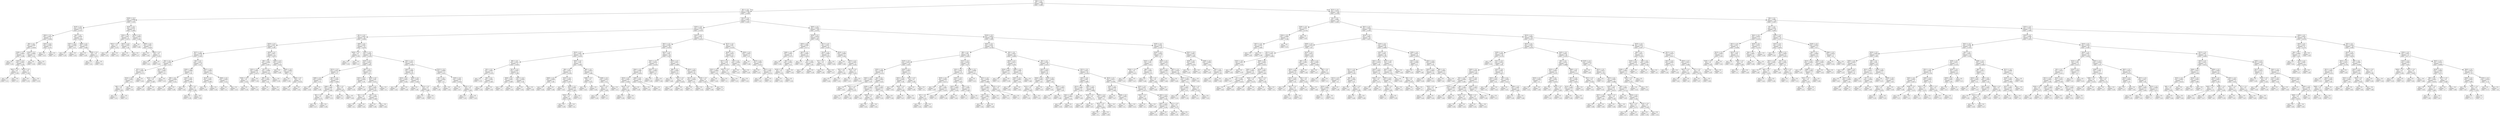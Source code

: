 digraph Tree {
node [shape=box] ;
0 [label="X[0] <= 0.5\nmse = 0.0093\nsamples = 500\nvalue = 0.4861"] ;
1 [label="X[1] <= 0.5\nmse = 0.0063\nsamples = 240\nvalue = 0.4349"] ;
0 -> 1 [labeldistance=2.5, labelangle=45, headlabel="True"] ;
2 [label="X[20] <= 0.5\nmse = 0.0049\nsamples = 23\nvalue = 0.343"] ;
1 -> 2 ;
3 [label="X[18] <= 0.5\nmse = 0.0035\nsamples = 15\nvalue = 0.3147"] ;
2 -> 3 ;
4 [label="X[45] <= 0.5\nmse = 0.0019\nsamples = 9\nvalue = 0.2856"] ;
3 -> 4 ;
5 [label="X[4] <= 0.5\nmse = 0.0009\nsamples = 7\nvalue = 0.3029"] ;
4 -> 5 ;
6 [label="X[39] <= 0.5\nmse = 0.0003\nsamples = 5\nvalue = 0.288"] ;
5 -> 6 ;
7 [label="mse = 0.0\nsamples = 1\nvalue = 0.26"] ;
6 -> 7 ;
8 [label="X[24] <= 0.5\nmse = 0.0001\nsamples = 4\nvalue = 0.295"] ;
6 -> 8 ;
9 [label="X[41] <= 0.5\nmse = 0.0\nsamples = 2\nvalue = 0.305"] ;
8 -> 9 ;
10 [label="mse = 0.0\nsamples = 1\nvalue = 0.31"] ;
9 -> 10 ;
11 [label="mse = -0.0\nsamples = 1\nvalue = 0.3"] ;
9 -> 11 ;
12 [label="X[25] <= 0.5\nmse = 0.0\nsamples = 2\nvalue = 0.285"] ;
8 -> 12 ;
13 [label="mse = 0.0\nsamples = 1\nvalue = 0.29"] ;
12 -> 13 ;
14 [label="mse = -0.0\nsamples = 1\nvalue = 0.28"] ;
12 -> 14 ;
15 [label="X[16] <= 0.5\nmse = 0.0004\nsamples = 2\nvalue = 0.34"] ;
5 -> 15 ;
16 [label="mse = 0.0\nsamples = 1\nvalue = 0.36"] ;
15 -> 16 ;
17 [label="mse = 0.0\nsamples = 1\nvalue = 0.32"] ;
15 -> 17 ;
18 [label="X[35] <= 0.5\nmse = 0.0006\nsamples = 2\nvalue = 0.225"] ;
4 -> 18 ;
19 [label="mse = 0.0\nsamples = 1\nvalue = 0.25"] ;
18 -> 19 ;
20 [label="mse = 0.0\nsamples = 1\nvalue = 0.2"] ;
18 -> 20 ;
21 [label="X[4] <= 0.5\nmse = 0.0028\nsamples = 6\nvalue = 0.3583"] ;
3 -> 21 ;
22 [label="X[37] <= 0.5\nmse = 0.0008\nsamples = 3\nvalue = 0.31"] ;
21 -> 22 ;
23 [label="mse = 0.0\nsamples = 2\nvalue = 0.29"] ;
22 -> 23 ;
24 [label="mse = -0.0\nsamples = 1\nvalue = 0.35"] ;
22 -> 24 ;
25 [label="X[48] <= 0.5\nmse = 0.0002\nsamples = 3\nvalue = 0.4067"] ;
21 -> 25 ;
26 [label="mse = 0.0\nsamples = 1\nvalue = 0.39"] ;
25 -> 26 ;
27 [label="X[38] <= 0.5\nmse = 0.0\nsamples = 2\nvalue = 0.415"] ;
25 -> 27 ;
28 [label="mse = 0.0\nsamples = 1\nvalue = 0.41"] ;
27 -> 28 ;
29 [label="mse = -0.0\nsamples = 1\nvalue = 0.42"] ;
27 -> 29 ;
30 [label="X[16] <= 0.5\nmse = 0.0032\nsamples = 8\nvalue = 0.3962"] ;
2 -> 30 ;
31 [label="X[33] <= 0.5\nmse = 0.0011\nsamples = 4\nvalue = 0.3475"] ;
30 -> 31 ;
32 [label="X[25] <= 0.5\nmse = 0.0\nsamples = 2\nvalue = 0.315"] ;
31 -> 32 ;
33 [label="mse = 0.0\nsamples = 1\nvalue = 0.32"] ;
32 -> 33 ;
34 [label="mse = 0.0\nsamples = 1\nvalue = 0.31"] ;
32 -> 34 ;
35 [label="X[25] <= 0.5\nmse = 0.0001\nsamples = 2\nvalue = 0.38"] ;
31 -> 35 ;
36 [label="mse = 0.0\nsamples = 1\nvalue = 0.39"] ;
35 -> 36 ;
37 [label="mse = 0.0\nsamples = 1\nvalue = 0.37"] ;
35 -> 37 ;
38 [label="X[24] <= 0.5\nmse = 0.0005\nsamples = 4\nvalue = 0.445"] ;
30 -> 38 ;
39 [label="mse = 0.0\nsamples = 1\nvalue = 0.48"] ;
38 -> 39 ;
40 [label="X[48] <= 0.5\nmse = 0.0002\nsamples = 3\nvalue = 0.4333"] ;
38 -> 40 ;
41 [label="mse = 0.0\nsamples = 1\nvalue = 0.45"] ;
40 -> 41 ;
42 [label="X[43] <= 0.5\nmse = 0.0\nsamples = 2\nvalue = 0.425"] ;
40 -> 42 ;
43 [label="mse = 0.0\nsamples = 1\nvalue = 0.42"] ;
42 -> 43 ;
44 [label="mse = 0.0\nsamples = 1\nvalue = 0.43"] ;
42 -> 44 ;
45 [label="X[15] <= 0.5\nmse = 0.0055\nsamples = 217\nvalue = 0.4447"] ;
1 -> 45 ;
46 [label="X[19] <= 0.5\nmse = 0.0052\nsamples = 113\nvalue = 0.4158"] ;
45 -> 46 ;
47 [label="X[11] <= 0.5\nmse = 0.0032\nsamples = 62\nvalue = 0.3856"] ;
46 -> 47 ;
48 [label="X[20] <= 0.5\nmse = 0.0017\nsamples = 31\nvalue = 0.361"] ;
47 -> 48 ;
49 [label="X[37] <= 0.5\nmse = 0.0009\nsamples = 19\nvalue = 0.3442"] ;
48 -> 49 ;
50 [label="X[4] <= 0.5\nmse = 0.0003\nsamples = 9\nvalue = 0.33"] ;
49 -> 50 ;
51 [label="X[7] <= 0.5\nmse = 0.0002\nsamples = 4\nvalue = 0.3175"] ;
50 -> 51 ;
52 [label="X[14] <= 0.5\nmse = 0.0001\nsamples = 3\nvalue = 0.31"] ;
51 -> 52 ;
53 [label="X[6] <= 0.5\nmse = 0.0\nsamples = 2\nvalue = 0.305"] ;
52 -> 53 ;
54 [label="mse = 0.0\nsamples = 1\nvalue = 0.31"] ;
53 -> 54 ;
55 [label="mse = -0.0\nsamples = 1\nvalue = 0.3"] ;
53 -> 55 ;
56 [label="mse = -0.0\nsamples = 1\nvalue = 0.32"] ;
52 -> 56 ;
57 [label="mse = 0.0\nsamples = 1\nvalue = 0.34"] ;
51 -> 57 ;
58 [label="X[12] <= 0.5\nmse = 0.0001\nsamples = 5\nvalue = 0.34"] ;
50 -> 58 ;
59 [label="X[33] <= 0.5\nmse = 0.0\nsamples = 3\nvalue = 0.3467"] ;
58 -> 59 ;
60 [label="mse = 0.0\nsamples = 2\nvalue = 0.35"] ;
59 -> 60 ;
61 [label="mse = -0.0\nsamples = 1\nvalue = 0.34"] ;
59 -> 61 ;
62 [label="mse = -0.0\nsamples = 2\nvalue = 0.33"] ;
58 -> 62 ;
63 [label="X[4] <= 0.5\nmse = 0.0011\nsamples = 10\nvalue = 0.357"] ;
49 -> 63 ;
64 [label="X[26] <= 0.5\nmse = 0.0008\nsamples = 5\nvalue = 0.38"] ;
63 -> 64 ;
65 [label="X[9] <= 0.5\nmse = 0.0006\nsamples = 2\nvalue = 0.355"] ;
64 -> 65 ;
66 [label="mse = 0.0\nsamples = 1\nvalue = 0.33"] ;
65 -> 66 ;
67 [label="mse = 0.0\nsamples = 1\nvalue = 0.38"] ;
65 -> 67 ;
68 [label="X[16] <= 0.5\nmse = 0.0003\nsamples = 3\nvalue = 0.3967"] ;
64 -> 68 ;
69 [label="mse = 0.0\nsamples = 1\nvalue = 0.42"] ;
68 -> 69 ;
70 [label="X[6] <= 0.5\nmse = 0.0\nsamples = 2\nvalue = 0.385"] ;
68 -> 70 ;
71 [label="mse = 0.0\nsamples = 1\nvalue = 0.38"] ;
70 -> 71 ;
72 [label="mse = -0.0\nsamples = 1\nvalue = 0.39"] ;
70 -> 72 ;
73 [label="X[41] <= 0.5\nmse = 0.0004\nsamples = 5\nvalue = 0.334"] ;
63 -> 73 ;
74 [label="X[14] <= 0.5\nmse = 0.0001\nsamples = 3\nvalue = 0.3467"] ;
73 -> 74 ;
75 [label="mse = 0.0\nsamples = 1\nvalue = 0.36"] ;
74 -> 75 ;
76 [label="mse = 0.0\nsamples = 2\nvalue = 0.34"] ;
74 -> 76 ;
77 [label="X[46] <= 0.5\nmse = 0.0002\nsamples = 2\nvalue = 0.315"] ;
73 -> 77 ;
78 [label="mse = 0.0\nsamples = 1\nvalue = 0.3"] ;
77 -> 78 ;
79 [label="mse = 0.0\nsamples = 1\nvalue = 0.33"] ;
77 -> 79 ;
80 [label="X[26] <= 0.5\nmse = 0.0017\nsamples = 12\nvalue = 0.3875"] ;
48 -> 80 ;
81 [label="X[6] <= 0.5\nmse = 0.0009\nsamples = 7\nvalue = 0.3671"] ;
80 -> 81 ;
82 [label="X[22] <= 0.5\nmse = 0.0002\nsamples = 4\nvalue = 0.3475"] ;
81 -> 82 ;
83 [label="X[34] <= 0.5\nmse = 0.0\nsamples = 2\nvalue = 0.335"] ;
82 -> 83 ;
84 [label="mse = 0.0\nsamples = 1\nvalue = 0.34"] ;
83 -> 84 ;
85 [label="mse = 0.0\nsamples = 1\nvalue = 0.33"] ;
83 -> 85 ;
86 [label="mse = -0.0\nsamples = 2\nvalue = 0.36"] ;
82 -> 86 ;
87 [label="X[7] <= 0.5\nmse = 0.0006\nsamples = 3\nvalue = 0.3933"] ;
81 -> 87 ;
88 [label="X[9] <= 0.5\nmse = 0.0001\nsamples = 2\nvalue = 0.41"] ;
87 -> 88 ;
89 [label="mse = 0.0\nsamples = 1\nvalue = 0.4"] ;
88 -> 89 ;
90 [label="mse = -0.0\nsamples = 1\nvalue = 0.42"] ;
88 -> 90 ;
91 [label="mse = -0.0\nsamples = 1\nvalue = 0.36"] ;
87 -> 91 ;
92 [label="X[44] <= 0.5\nmse = 0.0015\nsamples = 5\nvalue = 0.416"] ;
80 -> 92 ;
93 [label="mse = 0.0\nsamples = 1\nvalue = 0.48"] ;
92 -> 93 ;
94 [label="X[43] <= 0.5\nmse = 0.0005\nsamples = 4\nvalue = 0.4"] ;
92 -> 94 ;
95 [label="mse = 0.0\nsamples = 1\nvalue = 0.36"] ;
94 -> 95 ;
96 [label="X[48] <= 0.5\nmse = 0.0\nsamples = 3\nvalue = 0.4133"] ;
94 -> 96 ;
97 [label="mse = -0.0\nsamples = 2\nvalue = 0.41"] ;
96 -> 97 ;
98 [label="mse = 0.0\nsamples = 1\nvalue = 0.42"] ;
96 -> 98 ;
99 [label="X[40] <= 0.5\nmse = 0.0035\nsamples = 31\nvalue = 0.4103"] ;
47 -> 99 ;
100 [label="X[36] <= 0.5\nmse = 0.0\nsamples = 2\nvalue = 0.295"] ;
99 -> 100 ;
101 [label="mse = 0.0\nsamples = 1\nvalue = 0.29"] ;
100 -> 101 ;
102 [label="mse = -0.0\nsamples = 1\nvalue = 0.3"] ;
100 -> 102 ;
103 [label="X[32] <= 0.5\nmse = 0.0028\nsamples = 29\nvalue = 0.4183"] ;
99 -> 103 ;
104 [label="X[20] <= 0.5\nmse = 0.0022\nsamples = 18\nvalue = 0.395"] ;
103 -> 104 ;
105 [label="X[13] <= 0.5\nmse = 0.0013\nsamples = 9\nvalue = 0.37"] ;
104 -> 105 ;
106 [label="X[48] <= 0.5\nmse = 0.0016\nsamples = 2\nvalue = 0.32"] ;
105 -> 106 ;
107 [label="mse = 0.0\nsamples = 1\nvalue = 0.28"] ;
106 -> 107 ;
108 [label="mse = 0.0\nsamples = 1\nvalue = 0.36"] ;
106 -> 108 ;
109 [label="X[37] <= 0.5\nmse = 0.0003\nsamples = 7\nvalue = 0.3843"] ;
105 -> 109 ;
110 [label="X[48] <= 0.5\nmse = 0.0002\nsamples = 3\nvalue = 0.3667"] ;
109 -> 110 ;
111 [label="X[5] <= 0.5\nmse = 0.0\nsamples = 2\nvalue = 0.375"] ;
110 -> 111 ;
112 [label="mse = 0.0\nsamples = 1\nvalue = 0.37"] ;
111 -> 112 ;
113 [label="mse = 0.0\nsamples = 1\nvalue = 0.38"] ;
111 -> 113 ;
114 [label="mse = -0.0\nsamples = 1\nvalue = 0.35"] ;
110 -> 114 ;
115 [label="X[4] <= 0.5\nmse = 0.0\nsamples = 4\nvalue = 0.3975"] ;
109 -> 115 ;
116 [label="mse = 0.0\nsamples = 3\nvalue = 0.4"] ;
115 -> 116 ;
117 [label="mse = -0.0\nsamples = 1\nvalue = 0.39"] ;
115 -> 117 ;
118 [label="X[9] <= 0.5\nmse = 0.0019\nsamples = 9\nvalue = 0.42"] ;
104 -> 118 ;
119 [label="X[23] <= 0.5\nmse = 0.0004\nsamples = 2\nvalue = 0.36"] ;
118 -> 119 ;
120 [label="mse = 0.0\nsamples = 1\nvalue = 0.34"] ;
119 -> 120 ;
121 [label="mse = 0.0\nsamples = 1\nvalue = 0.38"] ;
119 -> 121 ;
122 [label="X[26] <= 0.5\nmse = 0.001\nsamples = 7\nvalue = 0.4371"] ;
118 -> 122 ;
123 [label="X[36] <= 0.5\nmse = 0.0005\nsamples = 6\nvalue = 0.4267"] ;
122 -> 123 ;
124 [label="X[5] <= 0.5\nmse = 0.0\nsamples = 3\nvalue = 0.4067"] ;
123 -> 124 ;
125 [label="mse = 0.0\nsamples = 1\nvalue = 0.4"] ;
124 -> 125 ;
126 [label="mse = 0.0\nsamples = 2\nvalue = 0.41"] ;
124 -> 126 ;
127 [label="X[2] <= 0.5\nmse = 0.0001\nsamples = 3\nvalue = 0.4467"] ;
123 -> 127 ;
128 [label="mse = 0.0\nsamples = 1\nvalue = 0.46"] ;
127 -> 128 ;
129 [label="mse = -0.0\nsamples = 2\nvalue = 0.44"] ;
127 -> 129 ;
130 [label="mse = 0.0\nsamples = 1\nvalue = 0.5"] ;
122 -> 130 ;
131 [label="X[41] <= 0.5\nmse = 0.0013\nsamples = 11\nvalue = 0.4564"] ;
103 -> 131 ;
132 [label="X[42] <= 0.5\nmse = 0.0006\nsamples = 6\nvalue = 0.4767"] ;
131 -> 132 ;
133 [label="X[24] <= 0.5\nmse = 0.0002\nsamples = 2\nvalue = 0.445"] ;
132 -> 133 ;
134 [label="mse = 0.0\nsamples = 1\nvalue = 0.43"] ;
133 -> 134 ;
135 [label="mse = -0.0\nsamples = 1\nvalue = 0.46"] ;
133 -> 135 ;
136 [label="X[26] <= 0.5\nmse = 0.0001\nsamples = 4\nvalue = 0.4925"] ;
132 -> 136 ;
137 [label="mse = 0.0\nsamples = 1\nvalue = 0.48"] ;
136 -> 137 ;
138 [label="X[14] <= 0.5\nmse = 0.0\nsamples = 3\nvalue = 0.4967"] ;
136 -> 138 ;
139 [label="mse = 0.0\nsamples = 1\nvalue = 0.49"] ;
138 -> 139 ;
140 [label="mse = 0.0\nsamples = 2\nvalue = 0.5"] ;
138 -> 140 ;
141 [label="X[12] <= 0.5\nmse = 0.0009\nsamples = 5\nvalue = 0.432"] ;
131 -> 141 ;
142 [label="X[7] <= 0.5\nmse = 0.0004\nsamples = 2\nvalue = 0.4"] ;
141 -> 142 ;
143 [label="mse = 0.0\nsamples = 1\nvalue = 0.38"] ;
142 -> 143 ;
144 [label="mse = -0.0\nsamples = 1\nvalue = 0.42"] ;
142 -> 144 ;
145 [label="X[20] <= 0.5\nmse = 0.0002\nsamples = 3\nvalue = 0.4533"] ;
141 -> 145 ;
146 [label="mse = 0.0\nsamples = 1\nvalue = 0.47"] ;
145 -> 146 ;
147 [label="X[10] <= 0.5\nmse = 0.0\nsamples = 2\nvalue = 0.445"] ;
145 -> 147 ;
148 [label="mse = 0.0\nsamples = 1\nvalue = 0.45"] ;
147 -> 148 ;
149 [label="mse = 0.0\nsamples = 1\nvalue = 0.44"] ;
147 -> 149 ;
150 [label="X[10] <= 0.5\nmse = 0.0052\nsamples = 51\nvalue = 0.4524"] ;
46 -> 150 ;
151 [label="X[41] <= 0.5\nmse = 0.0036\nsamples = 40\nvalue = 0.4333"] ;
150 -> 151 ;
152 [label="X[16] <= 0.5\nmse = 0.0041\nsamples = 20\nvalue = 0.4105"] ;
151 -> 152 ;
153 [label="X[6] <= 0.5\nmse = 0.0015\nsamples = 9\nvalue = 0.3633"] ;
152 -> 153 ;
154 [label="X[2] <= 0.5\nmse = 0.0007\nsamples = 4\nvalue = 0.3325"] ;
153 -> 154 ;
155 [label="mse = 0.0\nsamples = 1\nvalue = 0.29"] ;
154 -> 155 ;
156 [label="X[9] <= 0.5\nmse = 0.0001\nsamples = 3\nvalue = 0.3467"] ;
154 -> 156 ;
157 [label="mse = 0.0\nsamples = 2\nvalue = 0.34"] ;
156 -> 157 ;
158 [label="mse = 0.0\nsamples = 1\nvalue = 0.36"] ;
156 -> 158 ;
159 [label="X[11] <= 0.5\nmse = 0.0007\nsamples = 5\nvalue = 0.388"] ;
153 -> 159 ;
160 [label="X[46] <= 0.5\nmse = 0.0001\nsamples = 3\nvalue = 0.4067"] ;
159 -> 160 ;
161 [label="mse = -0.0\nsamples = 2\nvalue = 0.4"] ;
160 -> 161 ;
162 [label="mse = 0.0\nsamples = 1\nvalue = 0.42"] ;
160 -> 162 ;
163 [label="X[37] <= 0.5\nmse = 0.0004\nsamples = 2\nvalue = 0.36"] ;
159 -> 163 ;
164 [label="mse = 0.0\nsamples = 1\nvalue = 0.34"] ;
163 -> 164 ;
165 [label="mse = 0.0\nsamples = 1\nvalue = 0.38"] ;
163 -> 165 ;
166 [label="X[38] <= 0.5\nmse = 0.003\nsamples = 11\nvalue = 0.4491"] ;
152 -> 166 ;
167 [label="X[8] <= 0.5\nmse = 0.0013\nsamples = 6\nvalue = 0.4183"] ;
166 -> 167 ;
168 [label="X[48] <= 0.5\nmse = 0.0004\nsamples = 2\nvalue = 0.46"] ;
167 -> 168 ;
169 [label="mse = 0.0\nsamples = 1\nvalue = 0.44"] ;
168 -> 169 ;
170 [label="mse = 0.0\nsamples = 1\nvalue = 0.48"] ;
168 -> 170 ;
171 [label="X[25] <= 0.5\nmse = 0.0005\nsamples = 4\nvalue = 0.3975"] ;
167 -> 171 ;
172 [label="mse = 0.0\nsamples = 1\nvalue = 0.43"] ;
171 -> 172 ;
173 [label="X[34] <= 0.5\nmse = 0.0002\nsamples = 3\nvalue = 0.3867"] ;
171 -> 173 ;
174 [label="X[30] <= 0.5\nmse = 0.0\nsamples = 2\nvalue = 0.395"] ;
173 -> 174 ;
175 [label="mse = 0.0\nsamples = 1\nvalue = 0.39"] ;
174 -> 175 ;
176 [label="mse = 0.0\nsamples = 1\nvalue = 0.4"] ;
174 -> 176 ;
177 [label="mse = 0.0\nsamples = 1\nvalue = 0.37"] ;
173 -> 177 ;
178 [label="X[6] <= 0.5\nmse = 0.0025\nsamples = 5\nvalue = 0.486"] ;
166 -> 178 ;
179 [label="X[48] <= 0.5\nmse = 0.0\nsamples = 2\nvalue = 0.435"] ;
178 -> 179 ;
180 [label="mse = 0.0\nsamples = 1\nvalue = 0.43"] ;
179 -> 180 ;
181 [label="mse = -0.0\nsamples = 1\nvalue = 0.44"] ;
179 -> 181 ;
182 [label="X[48] <= 0.5\nmse = 0.0013\nsamples = 3\nvalue = 0.52"] ;
178 -> 182 ;
183 [label="X[12] <= 0.5\nmse = 0.0\nsamples = 2\nvalue = 0.495"] ;
182 -> 183 ;
184 [label="mse = 0.0\nsamples = 1\nvalue = 0.49"] ;
183 -> 184 ;
185 [label="mse = 0.0\nsamples = 1\nvalue = 0.5"] ;
183 -> 185 ;
186 [label="mse = 0.0\nsamples = 1\nvalue = 0.57"] ;
182 -> 186 ;
187 [label="X[25] <= 0.5\nmse = 0.002\nsamples = 20\nvalue = 0.456"] ;
151 -> 187 ;
188 [label="X[47] <= 0.5\nmse = 0.0014\nsamples = 9\nvalue = 0.4256"] ;
187 -> 188 ;
189 [label="X[44] <= 0.5\nmse = 0.0006\nsamples = 6\nvalue = 0.4033"] ;
188 -> 189 ;
190 [label="X[16] <= 0.5\nmse = 0.0003\nsamples = 3\nvalue = 0.3833"] ;
189 -> 190 ;
191 [label="X[14] <= 0.5\nmse = 0.0\nsamples = 2\nvalue = 0.395"] ;
190 -> 191 ;
192 [label="mse = 0.0\nsamples = 1\nvalue = 0.39"] ;
191 -> 192 ;
193 [label="mse = 0.0\nsamples = 1\nvalue = 0.4"] ;
191 -> 193 ;
194 [label="mse = 0.0\nsamples = 1\nvalue = 0.36"] ;
190 -> 194 ;
195 [label="X[48] <= 0.5\nmse = 0.0001\nsamples = 3\nvalue = 0.4233"] ;
189 -> 195 ;
196 [label="mse = -0.0\nsamples = 2\nvalue = 0.43"] ;
195 -> 196 ;
197 [label="mse = 0.0\nsamples = 1\nvalue = 0.41"] ;
195 -> 197 ;
198 [label="X[31] <= 0.5\nmse = 0.0002\nsamples = 3\nvalue = 0.47"] ;
188 -> 198 ;
199 [label="mse = 0.0\nsamples = 1\nvalue = 0.49"] ;
198 -> 199 ;
200 [label="mse = 0.0\nsamples = 2\nvalue = 0.46"] ;
198 -> 200 ;
201 [label="X[34] <= 0.5\nmse = 0.0011\nsamples = 11\nvalue = 0.4809"] ;
187 -> 201 ;
202 [label="X[8] <= 0.5\nmse = 0.0005\nsamples = 5\nvalue = 0.452"] ;
201 -> 202 ;
203 [label="mse = 0.0\nsamples = 2\nvalue = 0.48"] ;
202 -> 203 ;
204 [label="X[47] <= 0.5\nmse = 0.0\nsamples = 3\nvalue = 0.4333"] ;
202 -> 204 ;
205 [label="mse = 0.0\nsamples = 1\nvalue = 0.44"] ;
204 -> 205 ;
206 [label="mse = -0.0\nsamples = 2\nvalue = 0.43"] ;
204 -> 206 ;
207 [label="X[24] <= 0.5\nmse = 0.0003\nsamples = 6\nvalue = 0.505"] ;
201 -> 207 ;
208 [label="X[12] <= 0.5\nmse = 0.0004\nsamples = 2\nvalue = 0.52"] ;
207 -> 208 ;
209 [label="mse = 0.0\nsamples = 1\nvalue = 0.5"] ;
208 -> 209 ;
210 [label="mse = 0.0\nsamples = 1\nvalue = 0.54"] ;
208 -> 210 ;
211 [label="X[16] <= 0.5\nmse = 0.0\nsamples = 4\nvalue = 0.4975"] ;
207 -> 211 ;
212 [label="mse = 0.0\nsamples = 1\nvalue = 0.49"] ;
211 -> 212 ;
213 [label="mse = 0.0\nsamples = 3\nvalue = 0.5"] ;
211 -> 213 ;
214 [label="X[12] <= 0.5\nmse = 0.005\nsamples = 11\nvalue = 0.5218"] ;
150 -> 214 ;
215 [label="X[26] <= 0.5\nmse = 0.0025\nsamples = 6\nvalue = 0.4817"] ;
214 -> 215 ;
216 [label="X[37] <= 0.5\nmse = 0.001\nsamples = 4\nvalue = 0.4525"] ;
215 -> 216 ;
217 [label="X[31] <= 0.5\nmse = 0.0004\nsamples = 2\nvalue = 0.48"] ;
216 -> 217 ;
218 [label="mse = 0.0\nsamples = 1\nvalue = 0.46"] ;
217 -> 218 ;
219 [label="mse = 0.0\nsamples = 1\nvalue = 0.5"] ;
217 -> 219 ;
220 [label="X[31] <= 0.5\nmse = 0.0\nsamples = 2\nvalue = 0.425"] ;
216 -> 220 ;
221 [label="mse = 0.0\nsamples = 1\nvalue = 0.42"] ;
220 -> 221 ;
222 [label="mse = 0.0\nsamples = 1\nvalue = 0.43"] ;
220 -> 222 ;
223 [label="X[2] <= 0.5\nmse = 0.0004\nsamples = 2\nvalue = 0.54"] ;
215 -> 223 ;
224 [label="mse = 0.0\nsamples = 1\nvalue = 0.52"] ;
223 -> 224 ;
225 [label="mse = 0.0\nsamples = 1\nvalue = 0.56"] ;
223 -> 225 ;
226 [label="X[39] <= 0.5\nmse = 0.0037\nsamples = 5\nvalue = 0.57"] ;
214 -> 226 ;
227 [label="mse = 0.0\nsamples = 1\nvalue = 0.46"] ;
226 -> 227 ;
228 [label="X[23] <= 0.5\nmse = 0.0008\nsamples = 4\nvalue = 0.5975"] ;
226 -> 228 ;
229 [label="mse = 0.0\nsamples = 1\nvalue = 0.55"] ;
228 -> 229 ;
230 [label="X[31] <= 0.5\nmse = 0.0001\nsamples = 3\nvalue = 0.6133"] ;
228 -> 230 ;
231 [label="mse = 0.0\nsamples = 2\nvalue = 0.62"] ;
230 -> 231 ;
232 [label="mse = -0.0\nsamples = 1\nvalue = 0.6"] ;
230 -> 232 ;
233 [label="X[40] <= 0.5\nmse = 0.0039\nsamples = 104\nvalue = 0.4761"] ;
45 -> 233 ;
234 [label="X[26] <= 0.5\nmse = 0.0016\nsamples = 16\nvalue = 0.405"] ;
233 -> 234 ;
235 [label="X[20] <= 0.5\nmse = 0.0008\nsamples = 7\nvalue = 0.3771"] ;
234 -> 235 ;
236 [label="X[46] <= 0.5\nmse = 0.0002\nsamples = 4\nvalue = 0.3575"] ;
235 -> 236 ;
237 [label="mse = 0.0\nsamples = 1\nvalue = 0.38"] ;
236 -> 237 ;
238 [label="X[4] <= 0.5\nmse = 0.0001\nsamples = 3\nvalue = 0.35"] ;
236 -> 238 ;
239 [label="X[18] <= 0.5\nmse = 0.0\nsamples = 2\nvalue = 0.355"] ;
238 -> 239 ;
240 [label="mse = 0.0\nsamples = 1\nvalue = 0.35"] ;
239 -> 240 ;
241 [label="mse = 0.0\nsamples = 1\nvalue = 0.36"] ;
239 -> 241 ;
242 [label="mse = -0.0\nsamples = 1\nvalue = 0.34"] ;
238 -> 242 ;
243 [label="X[47] <= 0.5\nmse = 0.0004\nsamples = 3\nvalue = 0.4033"] ;
235 -> 243 ;
244 [label="mse = 0.0\nsamples = 1\nvalue = 0.43"] ;
243 -> 244 ;
245 [label="X[7] <= 0.5\nmse = 0.0001\nsamples = 2\nvalue = 0.39"] ;
243 -> 245 ;
246 [label="mse = 0.0\nsamples = 1\nvalue = 0.4"] ;
245 -> 246 ;
247 [label="mse = -0.0\nsamples = 1\nvalue = 0.38"] ;
245 -> 247 ;
248 [label="X[11] <= 0.5\nmse = 0.0011\nsamples = 9\nvalue = 0.4267"] ;
234 -> 248 ;
249 [label="X[14] <= 0.5\nmse = 0.0008\nsamples = 4\nvalue = 0.4025"] ;
248 -> 249 ;
250 [label="X[7] <= 0.5\nmse = 0.0\nsamples = 2\nvalue = 0.375"] ;
249 -> 250 ;
251 [label="mse = 0.0\nsamples = 1\nvalue = 0.38"] ;
250 -> 251 ;
252 [label="mse = 0.0\nsamples = 1\nvalue = 0.37"] ;
250 -> 252 ;
253 [label="mse = 0.0\nsamples = 2\nvalue = 0.43"] ;
249 -> 253 ;
254 [label="X[24] <= 0.5\nmse = 0.0006\nsamples = 5\nvalue = 0.446"] ;
248 -> 254 ;
255 [label="mse = 0.0\nsamples = 1\nvalue = 0.49"] ;
254 -> 255 ;
256 [label="X[25] <= 0.5\nmse = 0.0001\nsamples = 4\nvalue = 0.435"] ;
254 -> 256 ;
257 [label="X[2] <= 0.5\nmse = 0.0\nsamples = 2\nvalue = 0.445"] ;
256 -> 257 ;
258 [label="mse = 0.0\nsamples = 1\nvalue = 0.44"] ;
257 -> 258 ;
259 [label="mse = 0.0\nsamples = 1\nvalue = 0.45"] ;
257 -> 259 ;
260 [label="X[12] <= 0.5\nmse = 0.0\nsamples = 2\nvalue = 0.425"] ;
256 -> 260 ;
261 [label="mse = 0.0\nsamples = 1\nvalue = 0.42"] ;
260 -> 261 ;
262 [label="mse = 0.0\nsamples = 1\nvalue = 0.43"] ;
260 -> 262 ;
263 [label="X[10] <= 0.5\nmse = 0.0033\nsamples = 88\nvalue = 0.489"] ;
233 -> 263 ;
264 [label="X[43] <= 0.5\nmse = 0.0025\nsamples = 65\nvalue = 0.4749"] ;
263 -> 264 ;
265 [label="X[6] <= 0.5\nmse = 0.002\nsamples = 30\nvalue = 0.4563"] ;
264 -> 265 ;
266 [label="X[19] <= 0.5\nmse = 0.0015\nsamples = 14\nvalue = 0.435"] ;
265 -> 266 ;
267 [label="X[33] <= 0.5\nmse = 0.0008\nsamples = 9\nvalue = 0.4133"] ;
266 -> 267 ;
268 [label="X[42] <= 0.5\nmse = 0.0005\nsamples = 4\nvalue = 0.39"] ;
267 -> 268 ;
269 [label="mse = 0.0\nsamples = 1\nvalue = 0.43"] ;
268 -> 269 ;
270 [label="X[37] <= 0.5\nmse = 0.0\nsamples = 3\nvalue = 0.3767"] ;
268 -> 270 ;
271 [label="mse = 0.0\nsamples = 1\nvalue = 0.37"] ;
270 -> 271 ;
272 [label="mse = 0.0\nsamples = 2\nvalue = 0.38"] ;
270 -> 272 ;
273 [label="X[4] <= 0.5\nmse = 0.0003\nsamples = 5\nvalue = 0.432"] ;
267 -> 273 ;
274 [label="X[38] <= 0.5\nmse = 0.0001\nsamples = 3\nvalue = 0.42"] ;
273 -> 274 ;
275 [label="mse = 0.0\nsamples = 1\nvalue = 0.43"] ;
274 -> 275 ;
276 [label="X[36] <= 0.5\nmse = 0.0\nsamples = 2\nvalue = 0.415"] ;
274 -> 276 ;
277 [label="mse = 0.0\nsamples = 1\nvalue = 0.42"] ;
276 -> 277 ;
278 [label="mse = -0.0\nsamples = 1\nvalue = 0.41"] ;
276 -> 278 ;
279 [label="X[25] <= 0.5\nmse = 0.0001\nsamples = 2\nvalue = 0.45"] ;
273 -> 279 ;
280 [label="mse = 0.0\nsamples = 1\nvalue = 0.44"] ;
279 -> 280 ;
281 [label="mse = 0.0\nsamples = 1\nvalue = 0.46"] ;
279 -> 281 ;
282 [label="X[35] <= 0.5\nmse = 0.0003\nsamples = 5\nvalue = 0.474"] ;
266 -> 282 ;
283 [label="X[32] <= 0.5\nmse = 0.0001\nsamples = 3\nvalue = 0.46"] ;
282 -> 283 ;
284 [label="mse = 0.0\nsamples = 1\nvalue = 0.45"] ;
283 -> 284 ;
285 [label="X[33] <= 0.5\nmse = 0.0\nsamples = 2\nvalue = 0.465"] ;
283 -> 285 ;
286 [label="mse = 0.0\nsamples = 1\nvalue = 0.47"] ;
285 -> 286 ;
287 [label="mse = 0.0\nsamples = 1\nvalue = 0.46"] ;
285 -> 287 ;
288 [label="X[21] <= 0.5\nmse = 0.0\nsamples = 2\nvalue = 0.495"] ;
282 -> 288 ;
289 [label="mse = 0.0\nsamples = 1\nvalue = 0.49"] ;
288 -> 289 ;
290 [label="mse = 0.0\nsamples = 1\nvalue = 0.5"] ;
288 -> 290 ;
291 [label="X[12] <= 0.5\nmse = 0.0016\nsamples = 16\nvalue = 0.475"] ;
265 -> 291 ;
292 [label="X[31] <= 0.5\nmse = 0.0015\nsamples = 9\nvalue = 0.4578"] ;
291 -> 292 ;
293 [label="X[33] <= 0.5\nmse = 0.0005\nsamples = 4\nvalue = 0.4275"] ;
292 -> 293 ;
294 [label="mse = 0.0\nsamples = 1\nvalue = 0.46"] ;
293 -> 294 ;
295 [label="X[3] <= 0.5\nmse = 0.0002\nsamples = 3\nvalue = 0.4167"] ;
293 -> 295 ;
296 [label="X[7] <= 0.5\nmse = 0.0\nsamples = 2\nvalue = 0.425"] ;
295 -> 296 ;
297 [label="mse = 0.0\nsamples = 1\nvalue = 0.42"] ;
296 -> 297 ;
298 [label="mse = 0.0\nsamples = 1\nvalue = 0.43"] ;
296 -> 298 ;
299 [label="mse = 0.0\nsamples = 1\nvalue = 0.4"] ;
295 -> 299 ;
300 [label="X[33] <= 0.5\nmse = 0.0011\nsamples = 5\nvalue = 0.482"] ;
292 -> 300 ;
301 [label="X[32] <= 0.5\nmse = 0.0002\nsamples = 2\nvalue = 0.445"] ;
300 -> 301 ;
302 [label="mse = 0.0\nsamples = 1\nvalue = 0.46"] ;
301 -> 302 ;
303 [label="mse = -0.0\nsamples = 1\nvalue = 0.43"] ;
301 -> 303 ;
304 [label="X[2] <= 0.5\nmse = 0.0001\nsamples = 3\nvalue = 0.5067"] ;
300 -> 304 ;
305 [label="mse = 0.0\nsamples = 2\nvalue = 0.5"] ;
304 -> 305 ;
306 [label="mse = -0.0\nsamples = 1\nvalue = 0.52"] ;
304 -> 306 ;
307 [label="X[46] <= 0.5\nmse = 0.0008\nsamples = 7\nvalue = 0.4971"] ;
291 -> 307 ;
308 [label="mse = 0.0\nsamples = 1\nvalue = 0.55"] ;
307 -> 308 ;
309 [label="X[21] <= 0.5\nmse = 0.0004\nsamples = 6\nvalue = 0.4883"] ;
307 -> 309 ;
310 [label="X[47] <= 0.5\nmse = 0.0005\nsamples = 4\nvalue = 0.48"] ;
309 -> 310 ;
311 [label="X[3] <= 0.5\nmse = 0.0002\nsamples = 3\nvalue = 0.47"] ;
310 -> 311 ;
312 [label="mse = 0.0\nsamples = 1\nvalue = 0.45"] ;
311 -> 312 ;
313 [label="mse = 0.0\nsamples = 2\nvalue = 0.48"] ;
311 -> 313 ;
314 [label="mse = 0.0\nsamples = 1\nvalue = 0.51"] ;
310 -> 314 ;
315 [label="X[23] <= 0.5\nmse = 0.0\nsamples = 2\nvalue = 0.505"] ;
309 -> 315 ;
316 [label="mse = 0.0\nsamples = 1\nvalue = 0.51"] ;
315 -> 316 ;
317 [label="mse = 0.0\nsamples = 1\nvalue = 0.5"] ;
315 -> 317 ;
318 [label="X[5] <= 0.5\nmse = 0.0024\nsamples = 35\nvalue = 0.4909"] ;
264 -> 318 ;
319 [label="X[34] <= 0.5\nmse = 0.0013\nsamples = 5\nvalue = 0.428"] ;
318 -> 319 ;
320 [label="X[24] <= 0.5\nmse = 0.0001\nsamples = 2\nvalue = 0.39"] ;
319 -> 320 ;
321 [label="mse = 0.0\nsamples = 1\nvalue = 0.4"] ;
320 -> 321 ;
322 [label="mse = -0.0\nsamples = 1\nvalue = 0.38"] ;
320 -> 322 ;
323 [label="X[46] <= 0.5\nmse = 0.0004\nsamples = 3\nvalue = 0.4533"] ;
319 -> 323 ;
324 [label="X[42] <= 0.5\nmse = 0.0001\nsamples = 2\nvalue = 0.44"] ;
323 -> 324 ;
325 [label="mse = 0.0\nsamples = 1\nvalue = 0.43"] ;
324 -> 325 ;
326 [label="mse = -0.0\nsamples = 1\nvalue = 0.45"] ;
324 -> 326 ;
327 [label="mse = 0.0\nsamples = 1\nvalue = 0.48"] ;
323 -> 327 ;
328 [label="X[3] <= 0.5\nmse = 0.0018\nsamples = 30\nvalue = 0.5013"] ;
318 -> 328 ;
329 [label="X[32] <= 0.5\nmse = 0.0007\nsamples = 8\nvalue = 0.46"] ;
328 -> 329 ;
330 [label="X[44] <= 0.5\nmse = 0.0002\nsamples = 4\nvalue = 0.44"] ;
329 -> 330 ;
331 [label="X[13] <= 0.5\nmse = 0.0\nsamples = 3\nvalue = 0.4467"] ;
330 -> 331 ;
332 [label="mse = 0.0\nsamples = 1\nvalue = 0.44"] ;
331 -> 332 ;
333 [label="mse = -0.0\nsamples = 2\nvalue = 0.45"] ;
331 -> 333 ;
334 [label="mse = 0.0\nsamples = 1\nvalue = 0.42"] ;
330 -> 334 ;
335 [label="X[18] <= 0.5\nmse = 0.0004\nsamples = 4\nvalue = 0.48"] ;
329 -> 335 ;
336 [label="mse = 0.0\nsamples = 1\nvalue = 0.45"] ;
335 -> 336 ;
337 [label="X[24] <= 0.5\nmse = 0.0002\nsamples = 3\nvalue = 0.49"] ;
335 -> 337 ;
338 [label="mse = 0.0\nsamples = 1\nvalue = 0.51"] ;
337 -> 338 ;
339 [label="mse = 0.0\nsamples = 2\nvalue = 0.48"] ;
337 -> 339 ;
340 [label="X[12] <= 0.5\nmse = 0.0014\nsamples = 22\nvalue = 0.5164"] ;
328 -> 340 ;
341 [label="X[32] <= 0.5\nmse = 0.0007\nsamples = 11\nvalue = 0.4991"] ;
340 -> 341 ;
342 [label="X[13] <= 0.5\nmse = 0.0008\nsamples = 3\nvalue = 0.5267"] ;
341 -> 342 ;
343 [label="X[41] <= 0.5\nmse = 0.0002\nsamples = 2\nvalue = 0.545"] ;
342 -> 343 ;
344 [label="mse = 0.0\nsamples = 1\nvalue = 0.56"] ;
343 -> 344 ;
345 [label="mse = -0.0\nsamples = 1\nvalue = 0.53"] ;
343 -> 345 ;
346 [label="mse = 0.0\nsamples = 1\nvalue = 0.49"] ;
342 -> 346 ;
347 [label="X[42] <= 0.5\nmse = 0.0002\nsamples = 8\nvalue = 0.4888"] ;
341 -> 347 ;
348 [label="X[16] <= 0.5\nmse = 0.0\nsamples = 4\nvalue = 0.4775"] ;
347 -> 348 ;
349 [label="mse = 0.0\nsamples = 3\nvalue = 0.48"] ;
348 -> 349 ;
350 [label="mse = -0.0\nsamples = 1\nvalue = 0.47"] ;
348 -> 350 ;
351 [label="X[20] <= 0.5\nmse = 0.0002\nsamples = 4\nvalue = 0.5"] ;
347 -> 351 ;
352 [label="X[25] <= 0.5\nmse = 0.0\nsamples = 3\nvalue = 0.4933"] ;
351 -> 352 ;
353 [label="mse = 0.0\nsamples = 1\nvalue = 0.5"] ;
352 -> 353 ;
354 [label="mse = 0.0\nsamples = 2\nvalue = 0.49"] ;
352 -> 354 ;
355 [label="mse = -0.0\nsamples = 1\nvalue = 0.52"] ;
351 -> 355 ;
356 [label="X[24] <= 0.5\nmse = 0.0015\nsamples = 11\nvalue = 0.5336"] ;
340 -> 356 ;
357 [label="X[35] <= 0.5\nmse = 0.0004\nsamples = 3\nvalue = 0.4967"] ;
356 -> 357 ;
358 [label="mse = 0.0\nsamples = 1\nvalue = 0.47"] ;
357 -> 358 ;
359 [label="X[48] <= 0.5\nmse = 0.0001\nsamples = 2\nvalue = 0.51"] ;
357 -> 359 ;
360 [label="mse = 0.0\nsamples = 1\nvalue = 0.5"] ;
359 -> 360 ;
361 [label="mse = -0.0\nsamples = 1\nvalue = 0.52"] ;
359 -> 361 ;
362 [label="X[25] <= 0.5\nmse = 0.0011\nsamples = 8\nvalue = 0.5475"] ;
356 -> 362 ;
363 [label="X[35] <= 0.5\nmse = 0.0\nsamples = 2\nvalue = 0.495"] ;
362 -> 363 ;
364 [label="mse = 0.0\nsamples = 1\nvalue = 0.5"] ;
363 -> 364 ;
365 [label="mse = 0.0\nsamples = 1\nvalue = 0.49"] ;
363 -> 365 ;
366 [label="X[42] <= 0.5\nmse = 0.0003\nsamples = 6\nvalue = 0.565"] ;
362 -> 366 ;
367 [label="X[35] <= 0.5\nmse = 0.0002\nsamples = 2\nvalue = 0.545"] ;
366 -> 367 ;
368 [label="mse = 0.0\nsamples = 1\nvalue = 0.56"] ;
367 -> 368 ;
369 [label="mse = -0.0\nsamples = 1\nvalue = 0.53"] ;
367 -> 369 ;
370 [label="X[11] <= 0.5\nmse = 0.0\nsamples = 4\nvalue = 0.575"] ;
366 -> 370 ;
371 [label="mse = 0.0\nsamples = 2\nvalue = 0.58"] ;
370 -> 371 ;
372 [label="mse = 0.0\nsamples = 2\nvalue = 0.57"] ;
370 -> 372 ;
373 [label="X[26] <= 0.5\nmse = 0.0033\nsamples = 23\nvalue = 0.5287"] ;
263 -> 373 ;
374 [label="X[18] <= 0.5\nmse = 0.0034\nsamples = 13\nvalue = 0.5"] ;
373 -> 374 ;
375 [label="X[35] <= 0.5\nmse = 0.001\nsamples = 5\nvalue = 0.452"] ;
374 -> 375 ;
376 [label="X[34] <= 0.5\nmse = 0.0\nsamples = 2\nvalue = 0.415"] ;
375 -> 376 ;
377 [label="mse = 0.0\nsamples = 1\nvalue = 0.41"] ;
376 -> 377 ;
378 [label="mse = -0.0\nsamples = 1\nvalue = 0.42"] ;
376 -> 378 ;
379 [label="X[8] <= 0.5\nmse = 0.0002\nsamples = 3\nvalue = 0.4767"] ;
375 -> 379 ;
380 [label="mse = 0.0\nsamples = 1\nvalue = 0.46"] ;
379 -> 380 ;
381 [label="X[4] <= 0.5\nmse = 0.0\nsamples = 2\nvalue = 0.485"] ;
379 -> 381 ;
382 [label="mse = 0.0\nsamples = 1\nvalue = 0.48"] ;
381 -> 382 ;
383 [label="mse = 0.0\nsamples = 1\nvalue = 0.49"] ;
381 -> 383 ;
384 [label="X[45] <= 0.5\nmse = 0.0025\nsamples = 8\nvalue = 0.53"] ;
374 -> 384 ;
385 [label="X[31] <= 0.5\nmse = 0.0002\nsamples = 2\nvalue = 0.475"] ;
384 -> 385 ;
386 [label="mse = 0.0\nsamples = 1\nvalue = 0.46"] ;
385 -> 386 ;
387 [label="mse = 0.0\nsamples = 1\nvalue = 0.49"] ;
385 -> 387 ;
388 [label="X[47] <= 0.5\nmse = 0.0019\nsamples = 6\nvalue = 0.5483"] ;
384 -> 388 ;
389 [label="X[25] <= 0.5\nmse = 0.0003\nsamples = 5\nvalue = 0.53"] ;
388 -> 389 ;
390 [label="X[24] <= 0.5\nmse = 0.0001\nsamples = 2\nvalue = 0.55"] ;
389 -> 390 ;
391 [label="mse = 0.0\nsamples = 1\nvalue = 0.54"] ;
390 -> 391 ;
392 [label="mse = 0.0\nsamples = 1\nvalue = 0.56"] ;
390 -> 392 ;
393 [label="X[16] <= 0.5\nmse = 0.0\nsamples = 3\nvalue = 0.5167"] ;
389 -> 393 ;
394 [label="mse = 0.0\nsamples = 1\nvalue = 0.51"] ;
393 -> 394 ;
395 [label="mse = 0.0\nsamples = 2\nvalue = 0.52"] ;
393 -> 395 ;
396 [label="mse = -0.0\nsamples = 1\nvalue = 0.64"] ;
388 -> 396 ;
397 [label="X[41] <= 0.5\nmse = 0.0007\nsamples = 10\nvalue = 0.566"] ;
373 -> 397 ;
398 [label="X[38] <= 0.5\nmse = 0.0001\nsamples = 3\nvalue = 0.5333"] ;
397 -> 398 ;
399 [label="mse = 0.0\nsamples = 2\nvalue = 0.54"] ;
398 -> 399 ;
400 [label="mse = 0.0\nsamples = 1\nvalue = 0.52"] ;
398 -> 400 ;
401 [label="X[46] <= 0.5\nmse = 0.0003\nsamples = 7\nvalue = 0.58"] ;
397 -> 401 ;
402 [label="mse = 0.0\nsamples = 3\nvalue = 0.56"] ;
401 -> 402 ;
403 [label="X[5] <= 0.5\nmse = 0.0001\nsamples = 4\nvalue = 0.595"] ;
401 -> 403 ;
404 [label="mse = 0.0\nsamples = 1\nvalue = 0.61"] ;
403 -> 404 ;
405 [label="mse = -0.0\nsamples = 3\nvalue = 0.59"] ;
403 -> 405 ;
406 [label="X[15] <= 0.5\nmse = 0.0074\nsamples = 260\nvalue = 0.5334"] ;
0 -> 406 [labeldistance=2.5, labelangle=-45, headlabel="False"] ;
407 [label="X[1] <= 0.5\nmse = 0.0061\nsamples = 110\nvalue = 0.4921"] ;
406 -> 407 ;
408 [label="X[26] <= 0.5\nmse = 0.0021\nsamples = 7\nvalue = 0.3743"] ;
407 -> 408 ;
409 [label="X[34] <= 0.5\nmse = 0.0006\nsamples = 5\nvalue = 0.348"] ;
408 -> 409 ;
410 [label="X[47] <= 0.5\nmse = 0.0001\nsamples = 3\nvalue = 0.3667"] ;
409 -> 410 ;
411 [label="mse = -0.0\nsamples = 2\nvalue = 0.36"] ;
410 -> 411 ;
412 [label="mse = 0.0\nsamples = 1\nvalue = 0.38"] ;
410 -> 412 ;
413 [label="mse = -0.0\nsamples = 2\nvalue = 0.32"] ;
409 -> 413 ;
414 [label="mse = 0.0\nsamples = 2\nvalue = 0.44"] ;
408 -> 414 ;
415 [label="X[41] <= 0.5\nmse = 0.0054\nsamples = 103\nvalue = 0.5001"] ;
407 -> 415 ;
416 [label="X[18] <= 0.5\nmse = 0.0041\nsamples = 45\nvalue = 0.4671"] ;
415 -> 416 ;
417 [label="X[36] <= 0.5\nmse = 0.0023\nsamples = 21\nvalue = 0.43"] ;
416 -> 417 ;
418 [label="X[11] <= 0.5\nmse = 0.0021\nsamples = 11\nvalue = 0.4064"] ;
417 -> 418 ;
419 [label="X[32] <= 0.5\nmse = 0.003\nsamples = 2\nvalue = 0.335"] ;
418 -> 419 ;
420 [label="mse = 0.0\nsamples = 1\nvalue = 0.39"] ;
419 -> 420 ;
421 [label="mse = 0.0\nsamples = 1\nvalue = 0.28"] ;
419 -> 421 ;
422 [label="X[40] <= 0.5\nmse = 0.0005\nsamples = 9\nvalue = 0.4222"] ;
418 -> 422 ;
423 [label="X[45] <= 0.5\nmse = 0.0003\nsamples = 4\nvalue = 0.4425"] ;
422 -> 423 ;
424 [label="mse = 0.0\nsamples = 1\nvalue = 0.47"] ;
423 -> 424 ;
425 [label="X[7] <= 0.5\nmse = 0.0001\nsamples = 3\nvalue = 0.4333"] ;
423 -> 425 ;
426 [label="mse = -0.0\nsamples = 2\nvalue = 0.44"] ;
425 -> 426 ;
427 [label="mse = 0.0\nsamples = 1\nvalue = 0.42"] ;
425 -> 427 ;
428 [label="X[10] <= 0.5\nmse = 0.0001\nsamples = 5\nvalue = 0.406"] ;
422 -> 428 ;
429 [label="X[30] <= 0.5\nmse = 0.0\nsamples = 3\nvalue = 0.4133"] ;
428 -> 429 ;
430 [label="mse = 0.0\nsamples = 1\nvalue = 0.42"] ;
429 -> 430 ;
431 [label="mse = -0.0\nsamples = 2\nvalue = 0.41"] ;
429 -> 431 ;
432 [label="X[21] <= 0.5\nmse = 0.0\nsamples = 2\nvalue = 0.395"] ;
428 -> 432 ;
433 [label="mse = 0.0\nsamples = 1\nvalue = 0.39"] ;
432 -> 433 ;
434 [label="mse = 0.0\nsamples = 1\nvalue = 0.4"] ;
432 -> 434 ;
435 [label="X[10] <= 0.5\nmse = 0.0012\nsamples = 10\nvalue = 0.456"] ;
417 -> 435 ;
436 [label="X[9] <= 0.5\nmse = 0.0007\nsamples = 7\nvalue = 0.44"] ;
435 -> 436 ;
437 [label="X[33] <= 0.5\nmse = 0.0004\nsamples = 6\nvalue = 0.4317"] ;
436 -> 437 ;
438 [label="X[25] <= 0.5\nmse = 0.0001\nsamples = 4\nvalue = 0.42"] ;
437 -> 438 ;
439 [label="mse = 0.0\nsamples = 1\nvalue = 0.4"] ;
438 -> 439 ;
440 [label="X[47] <= 0.5\nmse = 0.0\nsamples = 3\nvalue = 0.4267"] ;
438 -> 440 ;
441 [label="mse = 0.0\nsamples = 1\nvalue = 0.42"] ;
440 -> 441 ;
442 [label="mse = -0.0\nsamples = 2\nvalue = 0.43"] ;
440 -> 442 ;
443 [label="X[3] <= 0.5\nmse = 0.0\nsamples = 2\nvalue = 0.455"] ;
437 -> 443 ;
444 [label="mse = 0.0\nsamples = 1\nvalue = 0.45"] ;
443 -> 444 ;
445 [label="mse = 0.0\nsamples = 1\nvalue = 0.46"] ;
443 -> 445 ;
446 [label="mse = 0.0\nsamples = 1\nvalue = 0.49"] ;
436 -> 446 ;
447 [label="X[32] <= 0.5\nmse = 0.0003\nsamples = 3\nvalue = 0.4933"] ;
435 -> 447 ;
448 [label="mse = 0.0\nsamples = 1\nvalue = 0.47"] ;
447 -> 448 ;
449 [label="X[8] <= 0.5\nmse = 0.0\nsamples = 2\nvalue = 0.505"] ;
447 -> 449 ;
450 [label="mse = 0.0\nsamples = 1\nvalue = 0.51"] ;
449 -> 450 ;
451 [label="mse = 0.0\nsamples = 1\nvalue = 0.5"] ;
449 -> 451 ;
452 [label="X[10] <= 0.5\nmse = 0.0035\nsamples = 24\nvalue = 0.4996"] ;
416 -> 452 ;
453 [label="X[31] <= 0.5\nmse = 0.0021\nsamples = 18\nvalue = 0.4783"] ;
452 -> 453 ;
454 [label="X[42] <= 0.5\nmse = 0.0019\nsamples = 11\nvalue = 0.46"] ;
453 -> 454 ;
455 [label="X[11] <= 0.5\nmse = 0.002\nsamples = 6\nvalue = 0.435"] ;
454 -> 455 ;
456 [label="X[13] <= 0.5\nmse = 0.0011\nsamples = 3\nvalue = 0.4"] ;
455 -> 456 ;
457 [label="X[24] <= 0.5\nmse = 0.0004\nsamples = 2\nvalue = 0.42"] ;
456 -> 457 ;
458 [label="mse = 0.0\nsamples = 1\nvalue = 0.4"] ;
457 -> 458 ;
459 [label="mse = -0.0\nsamples = 1\nvalue = 0.44"] ;
457 -> 459 ;
460 [label="mse = 0.0\nsamples = 1\nvalue = 0.36"] ;
456 -> 460 ;
461 [label="X[4] <= 0.5\nmse = 0.0005\nsamples = 3\nvalue = 0.47"] ;
455 -> 461 ;
462 [label="mse = 0.0\nsamples = 1\nvalue = 0.44"] ;
461 -> 462 ;
463 [label="X[25] <= 0.5\nmse = 0.0\nsamples = 2\nvalue = 0.485"] ;
461 -> 463 ;
464 [label="mse = 0.0\nsamples = 1\nvalue = 0.48"] ;
463 -> 464 ;
465 [label="mse = 0.0\nsamples = 1\nvalue = 0.49"] ;
463 -> 465 ;
466 [label="X[24] <= 0.5\nmse = 0.0002\nsamples = 5\nvalue = 0.49"] ;
454 -> 466 ;
467 [label="X[34] <= 0.5\nmse = 0.0\nsamples = 2\nvalue = 0.475"] ;
466 -> 467 ;
468 [label="mse = 0.0\nsamples = 1\nvalue = 0.48"] ;
467 -> 468 ;
469 [label="mse = 0.0\nsamples = 1\nvalue = 0.47"] ;
467 -> 469 ;
470 [label="X[36] <= 0.5\nmse = 0.0001\nsamples = 3\nvalue = 0.5"] ;
466 -> 470 ;
471 [label="X[33] <= 0.5\nmse = 0.0\nsamples = 2\nvalue = 0.495"] ;
470 -> 471 ;
472 [label="mse = 0.0\nsamples = 1\nvalue = 0.5"] ;
471 -> 472 ;
473 [label="mse = 0.0\nsamples = 1\nvalue = 0.49"] ;
471 -> 473 ;
474 [label="mse = 0.0\nsamples = 1\nvalue = 0.51"] ;
470 -> 474 ;
475 [label="X[13] <= 0.5\nmse = 0.001\nsamples = 7\nvalue = 0.5071"] ;
453 -> 475 ;
476 [label="X[47] <= 0.5\nmse = 0.0002\nsamples = 6\nvalue = 0.5183"] ;
475 -> 476 ;
477 [label="mse = 0.0\nsamples = 2\nvalue = 0.54"] ;
476 -> 477 ;
478 [label="X[6] <= 0.5\nmse = 0.0\nsamples = 4\nvalue = 0.5075"] ;
476 -> 478 ;
479 [label="mse = -0.0\nsamples = 3\nvalue = 0.51"] ;
478 -> 479 ;
480 [label="mse = 0.0\nsamples = 1\nvalue = 0.5"] ;
478 -> 480 ;
481 [label="mse = 0.0\nsamples = 1\nvalue = 0.44"] ;
475 -> 481 ;
482 [label="X[39] <= 0.5\nmse = 0.0023\nsamples = 6\nvalue = 0.5633"] ;
452 -> 482 ;
483 [label="X[22] <= 0.5\nmse = 0.0009\nsamples = 2\nvalue = 0.51"] ;
482 -> 483 ;
484 [label="mse = 0.0\nsamples = 1\nvalue = 0.54"] ;
483 -> 484 ;
485 [label="mse = 0.0\nsamples = 1\nvalue = 0.48"] ;
483 -> 485 ;
486 [label="X[42] <= 0.5\nmse = 0.0009\nsamples = 4\nvalue = 0.59"] ;
482 -> 486 ;
487 [label="X[33] <= 0.5\nmse = 0.0002\nsamples = 2\nvalue = 0.565"] ;
486 -> 487 ;
488 [label="mse = 0.0\nsamples = 1\nvalue = 0.58"] ;
487 -> 488 ;
489 [label="mse = 0.0\nsamples = 1\nvalue = 0.55"] ;
487 -> 489 ;
490 [label="X[6] <= 0.5\nmse = 0.0002\nsamples = 2\nvalue = 0.615"] ;
486 -> 490 ;
491 [label="mse = 0.0\nsamples = 1\nvalue = 0.6"] ;
490 -> 491 ;
492 [label="mse = 0.0\nsamples = 1\nvalue = 0.63"] ;
490 -> 492 ;
493 [label="X[10] <= 0.5\nmse = 0.0049\nsamples = 58\nvalue = 0.5257"] ;
415 -> 493 ;
494 [label="X[20] <= 0.5\nmse = 0.0039\nsamples = 45\nvalue = 0.5078"] ;
493 -> 494 ;
495 [label="X[29] <= 0.5\nmse = 0.0029\nsamples = 19\nvalue = 0.4726"] ;
494 -> 495 ;
496 [label="mse = 0.0\nsamples = 1\nvalue = 0.34"] ;
495 -> 496 ;
497 [label="X[11] <= 0.5\nmse = 0.0021\nsamples = 18\nvalue = 0.48"] ;
495 -> 497 ;
498 [label="X[43] <= 0.5\nmse = 0.0016\nsamples = 12\nvalue = 0.4992"] ;
497 -> 498 ;
499 [label="X[2] <= 0.5\nmse = 0.0006\nsamples = 5\nvalue = 0.462"] ;
498 -> 499 ;
500 [label="X[26] <= 0.5\nmse = 0.0\nsamples = 3\nvalue = 0.4433"] ;
499 -> 500 ;
501 [label="mse = -0.0\nsamples = 2\nvalue = 0.44"] ;
500 -> 501 ;
502 [label="mse = 0.0\nsamples = 1\nvalue = 0.45"] ;
500 -> 502 ;
503 [label="X[33] <= 0.5\nmse = 0.0001\nsamples = 2\nvalue = 0.49"] ;
499 -> 503 ;
504 [label="mse = 0.0\nsamples = 1\nvalue = 0.48"] ;
503 -> 504 ;
505 [label="mse = 0.0\nsamples = 1\nvalue = 0.5"] ;
503 -> 505 ;
506 [label="X[12] <= 0.5\nmse = 0.0007\nsamples = 7\nvalue = 0.5257"] ;
498 -> 506 ;
507 [label="X[6] <= 0.5\nmse = 0.0001\nsamples = 4\nvalue = 0.545"] ;
506 -> 507 ;
508 [label="X[33] <= 0.5\nmse = 0.0\nsamples = 2\nvalue = 0.555"] ;
507 -> 508 ;
509 [label="mse = 0.0\nsamples = 1\nvalue = 0.56"] ;
508 -> 509 ;
510 [label="mse = 0.0\nsamples = 1\nvalue = 0.55"] ;
508 -> 510 ;
511 [label="X[48] <= 0.5\nmse = 0.0\nsamples = 2\nvalue = 0.535"] ;
507 -> 511 ;
512 [label="mse = 0.0\nsamples = 1\nvalue = 0.54"] ;
511 -> 512 ;
513 [label="mse = -0.0\nsamples = 1\nvalue = 0.53"] ;
511 -> 513 ;
514 [label="X[36] <= 0.5\nmse = 0.0002\nsamples = 3\nvalue = 0.5"] ;
506 -> 514 ;
515 [label="mse = 0.0\nsamples = 1\nvalue = 0.48"] ;
514 -> 515 ;
516 [label="mse = 0.0\nsamples = 2\nvalue = 0.51"] ;
514 -> 516 ;
517 [label="X[22] <= 0.5\nmse = 0.0007\nsamples = 6\nvalue = 0.4417"] ;
497 -> 517 ;
518 [label="X[43] <= 0.5\nmse = 0.0001\nsamples = 2\nvalue = 0.41"] ;
517 -> 518 ;
519 [label="mse = 0.0\nsamples = 1\nvalue = 0.4"] ;
518 -> 519 ;
520 [label="mse = -0.0\nsamples = 1\nvalue = 0.42"] ;
518 -> 520 ;
521 [label="X[5] <= 0.5\nmse = 0.0003\nsamples = 4\nvalue = 0.4575"] ;
517 -> 521 ;
522 [label="mse = 0.0\nsamples = 1\nvalue = 0.43"] ;
521 -> 522 ;
523 [label="X[38] <= 0.5\nmse = 0.0001\nsamples = 3\nvalue = 0.4667"] ;
521 -> 523 ;
524 [label="mse = 0.0\nsamples = 1\nvalue = 0.48"] ;
523 -> 524 ;
525 [label="mse = 0.0\nsamples = 2\nvalue = 0.46"] ;
523 -> 525 ;
526 [label="X[43] <= 0.5\nmse = 0.0031\nsamples = 26\nvalue = 0.5335"] ;
494 -> 526 ;
527 [label="X[3] <= 0.5\nmse = 0.0012\nsamples = 13\nvalue = 0.4969"] ;
526 -> 527 ;
528 [label="X[25] <= 0.5\nmse = 0.0007\nsamples = 6\nvalue = 0.4767"] ;
527 -> 528 ;
529 [label="X[33] <= 0.5\nmse = 0.0002\nsamples = 3\nvalue = 0.5"] ;
528 -> 529 ;
530 [label="mse = 0.0\nsamples = 1\nvalue = 0.52"] ;
529 -> 530 ;
531 [label="mse = -0.0\nsamples = 2\nvalue = 0.49"] ;
529 -> 531 ;
532 [label="X[8] <= 0.5\nmse = 0.0002\nsamples = 3\nvalue = 0.4533"] ;
528 -> 532 ;
533 [label="mse = 0.0\nsamples = 1\nvalue = 0.47"] ;
532 -> 533 ;
534 [label="X[33] <= 0.5\nmse = 0.0\nsamples = 2\nvalue = 0.445"] ;
532 -> 534 ;
535 [label="mse = 0.0\nsamples = 1\nvalue = 0.45"] ;
534 -> 535 ;
536 [label="mse = 0.0\nsamples = 1\nvalue = 0.44"] ;
534 -> 536 ;
537 [label="X[48] <= 0.5\nmse = 0.001\nsamples = 7\nvalue = 0.5143"] ;
527 -> 537 ;
538 [label="X[47] <= 0.5\nmse = 0.0006\nsamples = 4\nvalue = 0.4925"] ;
537 -> 538 ;
539 [label="X[13] <= 0.5\nmse = 0.0002\nsamples = 3\nvalue = 0.48"] ;
538 -> 539 ;
540 [label="mse = 0.0\nsamples = 2\nvalue = 0.49"] ;
539 -> 540 ;
541 [label="mse = 0.0\nsamples = 1\nvalue = 0.46"] ;
539 -> 541 ;
542 [label="mse = 0.0\nsamples = 1\nvalue = 0.53"] ;
538 -> 542 ;
543 [label="X[37] <= 0.5\nmse = 0.0\nsamples = 3\nvalue = 0.5433"] ;
537 -> 543 ;
544 [label="mse = 0.0\nsamples = 1\nvalue = 0.55"] ;
543 -> 544 ;
545 [label="mse = 0.0\nsamples = 2\nvalue = 0.54"] ;
543 -> 545 ;
546 [label="X[29] <= 0.5\nmse = 0.0023\nsamples = 13\nvalue = 0.57"] ;
526 -> 546 ;
547 [label="mse = 0.0\nsamples = 1\nvalue = 0.46"] ;
546 -> 547 ;
548 [label="X[22] <= 0.5\nmse = 0.0014\nsamples = 12\nvalue = 0.5792"] ;
546 -> 548 ;
549 [label="mse = 0.0\nsamples = 1\nvalue = 0.5"] ;
548 -> 549 ;
550 [label="X[32] <= 0.5\nmse = 0.0009\nsamples = 11\nvalue = 0.5864"] ;
548 -> 550 ;
551 [label="X[18] <= 0.5\nmse = 0.001\nsamples = 4\nvalue = 0.6125"] ;
550 -> 551 ;
552 [label="X[37] <= 0.5\nmse = 0.0004\nsamples = 2\nvalue = 0.64"] ;
551 -> 552 ;
553 [label="mse = 0.0\nsamples = 1\nvalue = 0.66"] ;
552 -> 553 ;
554 [label="mse = 0.0\nsamples = 1\nvalue = 0.62"] ;
552 -> 554 ;
555 [label="X[42] <= 0.5\nmse = 0.0\nsamples = 2\nvalue = 0.585"] ;
551 -> 555 ;
556 [label="mse = 0.0\nsamples = 1\nvalue = 0.58"] ;
555 -> 556 ;
557 [label="mse = -0.0\nsamples = 1\nvalue = 0.59"] ;
555 -> 557 ;
558 [label="X[4] <= 0.5\nmse = 0.0002\nsamples = 7\nvalue = 0.5714"] ;
550 -> 558 ;
559 [label="mse = 0.0\nsamples = 2\nvalue = 0.59"] ;
558 -> 559 ;
560 [label="X[34] <= 0.5\nmse = 0.0001\nsamples = 5\nvalue = 0.564"] ;
558 -> 560 ;
561 [label="X[21] <= 0.5\nmse = 0.0\nsamples = 2\nvalue = 0.575"] ;
560 -> 561 ;
562 [label="mse = 0.0\nsamples = 1\nvalue = 0.57"] ;
561 -> 562 ;
563 [label="mse = 0.0\nsamples = 1\nvalue = 0.58"] ;
561 -> 563 ;
564 [label="X[14] <= 0.5\nmse = 0.0\nsamples = 3\nvalue = 0.5567"] ;
560 -> 564 ;
565 [label="mse = 0.0\nsamples = 2\nvalue = 0.56"] ;
564 -> 565 ;
566 [label="mse = 0.0\nsamples = 1\nvalue = 0.55"] ;
564 -> 566 ;
567 [label="X[33] <= 0.5\nmse = 0.0032\nsamples = 13\nvalue = 0.5877"] ;
493 -> 567 ;
568 [label="X[9] <= 0.5\nmse = 0.0011\nsamples = 6\nvalue = 0.5433"] ;
567 -> 568 ;
569 [label="X[16] <= 0.5\nmse = 0.0002\nsamples = 4\nvalue = 0.5225"] ;
568 -> 569 ;
570 [label="X[38] <= 0.5\nmse = 0.0001\nsamples = 3\nvalue = 0.53"] ;
569 -> 570 ;
571 [label="X[42] <= 0.5\nmse = 0.0\nsamples = 2\nvalue = 0.535"] ;
570 -> 571 ;
572 [label="mse = 0.0\nsamples = 1\nvalue = 0.54"] ;
571 -> 572 ;
573 [label="mse = -0.0\nsamples = 1\nvalue = 0.53"] ;
571 -> 573 ;
574 [label="mse = 0.0\nsamples = 1\nvalue = 0.52"] ;
570 -> 574 ;
575 [label="mse = 0.0\nsamples = 1\nvalue = 0.5"] ;
569 -> 575 ;
576 [label="X[8] <= 0.5\nmse = 0.0002\nsamples = 2\nvalue = 0.585"] ;
568 -> 576 ;
577 [label="mse = 0.0\nsamples = 1\nvalue = 0.57"] ;
576 -> 577 ;
578 [label="mse = 0.0\nsamples = 1\nvalue = 0.6"] ;
576 -> 578 ;
579 [label="X[12] <= 0.5\nmse = 0.0019\nsamples = 7\nvalue = 0.6257"] ;
567 -> 579 ;
580 [label="X[31] <= 0.5\nmse = 0.0002\nsamples = 2\nvalue = 0.575"] ;
579 -> 580 ;
581 [label="mse = 0.0\nsamples = 1\nvalue = 0.56"] ;
580 -> 581 ;
582 [label="mse = 0.0\nsamples = 1\nvalue = 0.59"] ;
580 -> 582 ;
583 [label="X[20] <= 0.5\nmse = 0.0011\nsamples = 5\nvalue = 0.646"] ;
579 -> 583 ;
584 [label="X[47] <= 0.5\nmse = 0.0\nsamples = 2\nvalue = 0.605"] ;
583 -> 584 ;
585 [label="mse = 0.0\nsamples = 1\nvalue = 0.61"] ;
584 -> 585 ;
586 [label="mse = 0.0\nsamples = 1\nvalue = 0.6"] ;
584 -> 586 ;
587 [label="X[7] <= 0.5\nmse = 0.0\nsamples = 3\nvalue = 0.6733"] ;
583 -> 587 ;
588 [label="mse = 0.0\nsamples = 2\nvalue = 0.67"] ;
587 -> 588 ;
589 [label="mse = -0.0\nsamples = 1\nvalue = 0.68"] ;
587 -> 589 ;
590 [label="X[5] <= 0.5\nmse = 0.0061\nsamples = 150\nvalue = 0.5637"] ;
406 -> 590 ;
591 [label="X[1] <= 0.5\nmse = 0.0041\nsamples = 29\nvalue = 0.4952"] ;
590 -> 591 ;
592 [label="X[41] <= 0.5\nmse = 0.0033\nsamples = 11\nvalue = 0.4518"] ;
591 -> 592 ;
593 [label="X[21] <= 0.5\nmse = 0.0017\nsamples = 8\nvalue = 0.4288"] ;
592 -> 593 ;
594 [label="X[13] <= 0.5\nmse = 0.0002\nsamples = 5\nvalue = 0.402"] ;
593 -> 594 ;
595 [label="X[26] <= 0.5\nmse = 0.0\nsamples = 4\nvalue = 0.395"] ;
594 -> 595 ;
596 [label="mse = 0.0\nsamples = 2\nvalue = 0.39"] ;
595 -> 596 ;
597 [label="mse = 0.0\nsamples = 2\nvalue = 0.4"] ;
595 -> 597 ;
598 [label="mse = 0.0\nsamples = 1\nvalue = 0.43"] ;
594 -> 598 ;
599 [label="X[22] <= 0.5\nmse = 0.001\nsamples = 3\nvalue = 0.4733"] ;
593 -> 599 ;
600 [label="mse = 0.0\nsamples = 1\nvalue = 0.43"] ;
599 -> 600 ;
601 [label="X[46] <= 0.5\nmse = 0.0\nsamples = 2\nvalue = 0.495"] ;
599 -> 601 ;
602 [label="mse = 0.0\nsamples = 1\nvalue = 0.5"] ;
601 -> 602 ;
603 [label="mse = 0.0\nsamples = 1\nvalue = 0.49"] ;
601 -> 603 ;
604 [label="X[33] <= 0.5\nmse = 0.0023\nsamples = 3\nvalue = 0.5133"] ;
592 -> 604 ;
605 [label="X[4] <= 0.5\nmse = 0.0001\nsamples = 2\nvalue = 0.48"] ;
604 -> 605 ;
606 [label="mse = 0.0\nsamples = 1\nvalue = 0.49"] ;
605 -> 606 ;
607 [label="mse = 0.0\nsamples = 1\nvalue = 0.47"] ;
605 -> 607 ;
608 [label="mse = -0.0\nsamples = 1\nvalue = 0.58"] ;
604 -> 608 ;
609 [label="X[19] <= 0.5\nmse = 0.0027\nsamples = 18\nvalue = 0.5217"] ;
591 -> 609 ;
610 [label="X[23] <= 0.5\nmse = 0.0015\nsamples = 9\nvalue = 0.4933"] ;
609 -> 610 ;
611 [label="mse = 0.0\nsamples = 1\nvalue = 0.59"] ;
610 -> 611 ;
612 [label="X[36] <= 0.5\nmse = 0.0003\nsamples = 8\nvalue = 0.4813"] ;
610 -> 612 ;
613 [label="X[31] <= 0.5\nmse = 0.0002\nsamples = 5\nvalue = 0.47"] ;
612 -> 613 ;
614 [label="mse = -0.0\nsamples = 3\nvalue = 0.48"] ;
613 -> 614 ;
615 [label="X[9] <= 0.5\nmse = 0.0\nsamples = 2\nvalue = 0.455"] ;
613 -> 615 ;
616 [label="mse = 0.0\nsamples = 1\nvalue = 0.45"] ;
615 -> 616 ;
617 [label="mse = 0.0\nsamples = 1\nvalue = 0.46"] ;
615 -> 617 ;
618 [label="X[2] <= 0.5\nmse = 0.0001\nsamples = 3\nvalue = 0.5"] ;
612 -> 618 ;
619 [label="mse = 0.0\nsamples = 1\nvalue = 0.49"] ;
618 -> 619 ;
620 [label="X[14] <= 0.5\nmse = 0.0\nsamples = 2\nvalue = 0.505"] ;
618 -> 620 ;
621 [label="mse = 0.0\nsamples = 1\nvalue = 0.5"] ;
620 -> 621 ;
622 [label="mse = 0.0\nsamples = 1\nvalue = 0.51"] ;
620 -> 622 ;
623 [label="X[26] <= 0.5\nmse = 0.0024\nsamples = 9\nvalue = 0.55"] ;
609 -> 623 ;
624 [label="X[4] <= 0.5\nmse = 0.0008\nsamples = 6\nvalue = 0.525"] ;
623 -> 624 ;
625 [label="X[23] <= 0.5\nmse = 0.0004\nsamples = 4\nvalue = 0.51"] ;
624 -> 625 ;
626 [label="mse = 0.0\nsamples = 1\nvalue = 0.54"] ;
625 -> 626 ;
627 [label="X[48] <= 0.5\nmse = 0.0001\nsamples = 3\nvalue = 0.5"] ;
625 -> 627 ;
628 [label="X[31] <= 0.5\nmse = 0.0\nsamples = 2\nvalue = 0.505"] ;
627 -> 628 ;
629 [label="mse = 0.0\nsamples = 1\nvalue = 0.51"] ;
628 -> 629 ;
630 [label="mse = 0.0\nsamples = 1\nvalue = 0.5"] ;
628 -> 630 ;
631 [label="mse = 0.0\nsamples = 1\nvalue = 0.49"] ;
627 -> 631 ;
632 [label="X[44] <= 0.5\nmse = 0.0002\nsamples = 2\nvalue = 0.555"] ;
624 -> 632 ;
633 [label="mse = 0.0\nsamples = 1\nvalue = 0.54"] ;
632 -> 633 ;
634 [label="mse = 0.0\nsamples = 1\nvalue = 0.57"] ;
632 -> 634 ;
635 [label="X[46] <= 0.5\nmse = 0.0018\nsamples = 3\nvalue = 0.6"] ;
623 -> 635 ;
636 [label="mse = 0.0\nsamples = 1\nvalue = 0.54"] ;
635 -> 636 ;
637 [label="mse = 0.0\nsamples = 2\nvalue = 0.63"] ;
635 -> 637 ;
638 [label="X[10] <= 0.5\nmse = 0.0052\nsamples = 121\nvalue = 0.5801"] ;
590 -> 638 ;
639 [label="X[19] <= 0.5\nmse = 0.0039\nsamples = 85\nvalue = 0.5615"] ;
638 -> 639 ;
640 [label="X[41] <= 0.5\nmse = 0.0038\nsamples = 40\nvalue = 0.5355"] ;
639 -> 640 ;
641 [label="X[20] <= 0.5\nmse = 0.0043\nsamples = 15\nvalue = 0.498"] ;
640 -> 641 ;
642 [label="X[39] <= 0.5\nmse = 0.0032\nsamples = 5\nvalue = 0.426"] ;
641 -> 642 ;
643 [label="mse = 0.0\nsamples = 1\nvalue = 0.33"] ;
642 -> 643 ;
644 [label="X[48] <= 0.5\nmse = 0.0011\nsamples = 4\nvalue = 0.45"] ;
642 -> 644 ;
645 [label="mse = 0.0\nsamples = 2\nvalue = 0.42"] ;
644 -> 645 ;
646 [label="X[47] <= 0.5\nmse = 0.0004\nsamples = 2\nvalue = 0.48"] ;
644 -> 646 ;
647 [label="mse = 0.0\nsamples = 1\nvalue = 0.46"] ;
646 -> 647 ;
648 [label="mse = 0.0\nsamples = 1\nvalue = 0.5"] ;
646 -> 648 ;
649 [label="X[9] <= 0.5\nmse = 0.001\nsamples = 10\nvalue = 0.534"] ;
641 -> 649 ;
650 [label="X[31] <= 0.5\nmse = 0.0014\nsamples = 3\nvalue = 0.5033"] ;
649 -> 650 ;
651 [label="mse = 0.0\nsamples = 1\nvalue = 0.55"] ;
650 -> 651 ;
652 [label="X[7] <= 0.5\nmse = 0.0004\nsamples = 2\nvalue = 0.48"] ;
650 -> 652 ;
653 [label="mse = 0.0\nsamples = 1\nvalue = 0.5"] ;
652 -> 653 ;
654 [label="mse = 0.0\nsamples = 1\nvalue = 0.46"] ;
652 -> 654 ;
655 [label="X[39] <= 0.5\nmse = 0.0003\nsamples = 7\nvalue = 0.5471"] ;
649 -> 655 ;
656 [label="mse = 0.0\nsamples = 3\nvalue = 0.53"] ;
655 -> 656 ;
657 [label="X[36] <= 0.5\nmse = 0.0001\nsamples = 4\nvalue = 0.56"] ;
655 -> 657 ;
658 [label="X[38] <= 0.5\nmse = 0.0\nsamples = 3\nvalue = 0.5533"] ;
657 -> 658 ;
659 [label="mse = 0.0\nsamples = 1\nvalue = 0.56"] ;
658 -> 659 ;
660 [label="mse = -0.0\nsamples = 2\nvalue = 0.55"] ;
658 -> 660 ;
661 [label="mse = -0.0\nsamples = 1\nvalue = 0.58"] ;
657 -> 661 ;
662 [label="X[3] <= 0.5\nmse = 0.0021\nsamples = 25\nvalue = 0.558"] ;
640 -> 662 ;
663 [label="X[36] <= 0.5\nmse = 0.0011\nsamples = 11\nvalue = 0.5255"] ;
662 -> 663 ;
664 [label="X[31] <= 0.5\nmse = 0.0005\nsamples = 8\nvalue = 0.5138"] ;
663 -> 664 ;
665 [label="X[42] <= 0.5\nmse = 0.0003\nsamples = 4\nvalue = 0.4975"] ;
664 -> 665 ;
666 [label="mse = 0.0\nsamples = 2\nvalue = 0.48"] ;
665 -> 666 ;
667 [label="X[38] <= 0.5\nmse = 0.0\nsamples = 2\nvalue = 0.515"] ;
665 -> 667 ;
668 [label="mse = 0.0\nsamples = 1\nvalue = 0.52"] ;
667 -> 668 ;
669 [label="mse = -0.0\nsamples = 1\nvalue = 0.51"] ;
667 -> 669 ;
670 [label="X[46] <= 0.5\nmse = 0.0003\nsamples = 4\nvalue = 0.53"] ;
664 -> 670 ;
671 [label="X[22] <= 0.5\nmse = 0.0\nsamples = 2\nvalue = 0.515"] ;
670 -> 671 ;
672 [label="mse = 0.0\nsamples = 1\nvalue = 0.52"] ;
671 -> 672 ;
673 [label="mse = -0.0\nsamples = 1\nvalue = 0.51"] ;
671 -> 673 ;
674 [label="X[32] <= 0.5\nmse = 0.0\nsamples = 2\nvalue = 0.545"] ;
670 -> 674 ;
675 [label="mse = 0.0\nsamples = 1\nvalue = 0.55"] ;
674 -> 675 ;
676 [label="mse = 0.0\nsamples = 1\nvalue = 0.54"] ;
674 -> 676 ;
677 [label="X[33] <= 0.5\nmse = 0.0012\nsamples = 3\nvalue = 0.5567"] ;
663 -> 677 ;
678 [label="X[38] <= 0.5\nmse = 0.0001\nsamples = 2\nvalue = 0.58"] ;
677 -> 678 ;
679 [label="mse = 0.0\nsamples = 1\nvalue = 0.57"] ;
678 -> 679 ;
680 [label="mse = 0.0\nsamples = 1\nvalue = 0.59"] ;
678 -> 680 ;
681 [label="mse = 0.0\nsamples = 1\nvalue = 0.51"] ;
677 -> 681 ;
682 [label="X[48] <= 0.5\nmse = 0.0015\nsamples = 14\nvalue = 0.5836"] ;
662 -> 682 ;
683 [label="X[6] <= 0.5\nmse = 0.0012\nsamples = 7\nvalue = 0.56"] ;
682 -> 683 ;
684 [label="X[16] <= 0.5\nmse = 0.0001\nsamples = 2\nvalue = 0.51"] ;
683 -> 684 ;
685 [label="mse = 0.0\nsamples = 1\nvalue = 0.5"] ;
684 -> 685 ;
686 [label="mse = -0.0\nsamples = 1\nvalue = 0.52"] ;
684 -> 686 ;
687 [label="X[4] <= 0.5\nmse = 0.0002\nsamples = 5\nvalue = 0.58"] ;
683 -> 687 ;
688 [label="X[35] <= 0.5\nmse = 0.0001\nsamples = 3\nvalue = 0.57"] ;
687 -> 688 ;
689 [label="mse = 0.0\nsamples = 1\nvalue = 0.56"] ;
688 -> 689 ;
690 [label="X[12] <= 0.5\nmse = 0.0\nsamples = 2\nvalue = 0.575"] ;
688 -> 690 ;
691 [label="mse = 0.0\nsamples = 1\nvalue = 0.58"] ;
690 -> 691 ;
692 [label="mse = 0.0\nsamples = 1\nvalue = 0.57"] ;
690 -> 692 ;
693 [label="X[38] <= 0.5\nmse = 0.0\nsamples = 2\nvalue = 0.595"] ;
687 -> 693 ;
694 [label="mse = 0.0\nsamples = 1\nvalue = 0.59"] ;
693 -> 694 ;
695 [label="mse = 0.0\nsamples = 1\nvalue = 0.6"] ;
693 -> 695 ;
696 [label="X[11] <= 0.5\nmse = 0.0006\nsamples = 7\nvalue = 0.6071"] ;
682 -> 696 ;
697 [label="X[26] <= 0.5\nmse = 0.0002\nsamples = 6\nvalue = 0.5983"] ;
696 -> 697 ;
698 [label="X[21] <= 0.5\nmse = 0.0001\nsamples = 3\nvalue = 0.5867"] ;
697 -> 698 ;
699 [label="mse = 0.0\nsamples = 2\nvalue = 0.58"] ;
698 -> 699 ;
700 [label="mse = -0.0\nsamples = 1\nvalue = 0.6"] ;
698 -> 700 ;
701 [label="mse = -0.0\nsamples = 3\nvalue = 0.61"] ;
697 -> 701 ;
702 [label="mse = 0.0\nsamples = 1\nvalue = 0.66"] ;
696 -> 702 ;
703 [label="X[16] <= 0.5\nmse = 0.0029\nsamples = 45\nvalue = 0.5847"] ;
639 -> 703 ;
704 [label="X[26] <= 0.5\nmse = 0.0031\nsamples = 22\nvalue = 0.5618"] ;
703 -> 704 ;
705 [label="X[14] <= 0.5\nmse = 0.002\nsamples = 9\nvalue = 0.5211"] ;
704 -> 705 ;
706 [label="X[2] <= 0.5\nmse = 0.0013\nsamples = 7\nvalue = 0.5071"] ;
705 -> 706 ;
707 [label="X[21] <= 0.5\nmse = 0.0002\nsamples = 4\nvalue = 0.485"] ;
706 -> 707 ;
708 [label="X[34] <= 0.5\nmse = 0.0\nsamples = 2\nvalue = 0.475"] ;
707 -> 708 ;
709 [label="mse = 0.0\nsamples = 1\nvalue = 0.48"] ;
708 -> 709 ;
710 [label="mse = 0.0\nsamples = 1\nvalue = 0.47"] ;
708 -> 710 ;
711 [label="X[36] <= 0.5\nmse = 0.0002\nsamples = 2\nvalue = 0.495"] ;
707 -> 711 ;
712 [label="mse = 0.0\nsamples = 1\nvalue = 0.51"] ;
711 -> 712 ;
713 [label="mse = 0.0\nsamples = 1\nvalue = 0.48"] ;
711 -> 713 ;
714 [label="X[35] <= 0.5\nmse = 0.0012\nsamples = 3\nvalue = 0.5367"] ;
706 -> 714 ;
715 [label="mse = 0.0\nsamples = 1\nvalue = 0.49"] ;
714 -> 715 ;
716 [label="X[24] <= 0.5\nmse = 0.0001\nsamples = 2\nvalue = 0.56"] ;
714 -> 716 ;
717 [label="mse = 0.0\nsamples = 1\nvalue = 0.55"] ;
716 -> 717 ;
718 [label="mse = -0.0\nsamples = 1\nvalue = 0.57"] ;
716 -> 718 ;
719 [label="X[33] <= 0.5\nmse = 0.0016\nsamples = 2\nvalue = 0.57"] ;
705 -> 719 ;
720 [label="mse = 0.0\nsamples = 1\nvalue = 0.61"] ;
719 -> 720 ;
721 [label="mse = -0.0\nsamples = 1\nvalue = 0.53"] ;
719 -> 721 ;
722 [label="X[43] <= 0.5\nmse = 0.0018\nsamples = 13\nvalue = 0.59"] ;
704 -> 722 ;
723 [label="X[38] <= 0.5\nmse = 0.0001\nsamples = 7\nvalue = 0.5614"] ;
722 -> 723 ;
724 [label="X[48] <= 0.5\nmse = 0.0\nsamples = 4\nvalue = 0.5525"] ;
723 -> 724 ;
725 [label="mse = 0.0\nsamples = 3\nvalue = 0.55"] ;
724 -> 725 ;
726 [label="mse = -0.0\nsamples = 1\nvalue = 0.56"] ;
724 -> 726 ;
727 [label="X[44] <= 0.5\nmse = 0.0\nsamples = 3\nvalue = 0.5733"] ;
723 -> 727 ;
728 [label="mse = 0.0\nsamples = 2\nvalue = 0.57"] ;
727 -> 728 ;
729 [label="mse = -0.0\nsamples = 1\nvalue = 0.58"] ;
727 -> 729 ;
730 [label="X[42] <= 0.5\nmse = 0.0018\nsamples = 6\nvalue = 0.6233"] ;
722 -> 730 ;
731 [label="X[33] <= 0.5\nmse = 0.0004\nsamples = 2\nvalue = 0.59"] ;
730 -> 731 ;
732 [label="mse = 0.0\nsamples = 1\nvalue = 0.57"] ;
731 -> 732 ;
733 [label="mse = 0.0\nsamples = 1\nvalue = 0.61"] ;
731 -> 733 ;
734 [label="X[37] <= 0.5\nmse = 0.0017\nsamples = 4\nvalue = 0.64"] ;
730 -> 734 ;
735 [label="X[44] <= 0.5\nmse = 0.0002\nsamples = 2\nvalue = 0.605"] ;
734 -> 735 ;
736 [label="mse = 0.0\nsamples = 1\nvalue = 0.59"] ;
735 -> 736 ;
737 [label="mse = -0.0\nsamples = 1\nvalue = 0.62"] ;
735 -> 737 ;
738 [label="X[25] <= 0.5\nmse = 0.0006\nsamples = 2\nvalue = 0.675"] ;
734 -> 738 ;
739 [label="mse = 0.0\nsamples = 1\nvalue = 0.7"] ;
738 -> 739 ;
740 [label="mse = -0.0\nsamples = 1\nvalue = 0.65"] ;
738 -> 740 ;
741 [label="X[13] <= 0.5\nmse = 0.0017\nsamples = 23\nvalue = 0.6065"] ;
703 -> 741 ;
742 [label="X[33] <= 0.5\nmse = 0.0012\nsamples = 13\nvalue = 0.6215"] ;
741 -> 742 ;
743 [label="X[46] <= 0.5\nmse = 0.0012\nsamples = 5\nvalue = 0.648"] ;
742 -> 743 ;
744 [label="X[25] <= 0.5\nmse = 0.0003\nsamples = 3\nvalue = 0.6233"] ;
743 -> 744 ;
745 [label="X[9] <= 0.5\nmse = 0.0\nsamples = 2\nvalue = 0.635"] ;
744 -> 745 ;
746 [label="mse = 0.0\nsamples = 1\nvalue = 0.64"] ;
745 -> 746 ;
747 [label="mse = -0.0\nsamples = 1\nvalue = 0.63"] ;
745 -> 747 ;
748 [label="mse = 0.0\nsamples = 1\nvalue = 0.6"] ;
744 -> 748 ;
749 [label="X[24] <= 0.5\nmse = 0.0002\nsamples = 2\nvalue = 0.685"] ;
743 -> 749 ;
750 [label="mse = 0.0\nsamples = 1\nvalue = 0.67"] ;
749 -> 750 ;
751 [label="mse = -0.0\nsamples = 1\nvalue = 0.7"] ;
749 -> 751 ;
752 [label="X[36] <= 0.5\nmse = 0.0005\nsamples = 8\nvalue = 0.605"] ;
742 -> 752 ;
753 [label="X[20] <= 0.5\nmse = 0.0001\nsamples = 4\nvalue = 0.585"] ;
752 -> 753 ;
754 [label="X[43] <= 0.5\nmse = 0.0\nsamples = 2\nvalue = 0.575"] ;
753 -> 754 ;
755 [label="mse = 0.0\nsamples = 1\nvalue = 0.58"] ;
754 -> 755 ;
756 [label="mse = 0.0\nsamples = 1\nvalue = 0.57"] ;
754 -> 756 ;
757 [label="X[48] <= 0.5\nmse = 0.0\nsamples = 2\nvalue = 0.595"] ;
753 -> 757 ;
758 [label="mse = 0.0\nsamples = 1\nvalue = 0.6"] ;
757 -> 758 ;
759 [label="mse = 0.0\nsamples = 1\nvalue = 0.59"] ;
757 -> 759 ;
760 [label="X[32] <= 0.5\nmse = 0.0001\nsamples = 4\nvalue = 0.625"] ;
752 -> 760 ;
761 [label="X[31] <= 0.5\nmse = 0.0\nsamples = 2\nvalue = 0.615"] ;
760 -> 761 ;
762 [label="mse = 0.0\nsamples = 1\nvalue = 0.61"] ;
761 -> 762 ;
763 [label="mse = -0.0\nsamples = 1\nvalue = 0.62"] ;
761 -> 763 ;
764 [label="X[7] <= 0.5\nmse = 0.0\nsamples = 2\nvalue = 0.635"] ;
760 -> 764 ;
765 [label="mse = 0.0\nsamples = 1\nvalue = 0.63"] ;
764 -> 765 ;
766 [label="mse = -0.0\nsamples = 1\nvalue = 0.64"] ;
764 -> 766 ;
767 [label="X[36] <= 0.5\nmse = 0.0016\nsamples = 10\nvalue = 0.587"] ;
741 -> 767 ;
768 [label="X[12] <= 0.5\nmse = 0.0025\nsamples = 3\nvalue = 0.55"] ;
767 -> 768 ;
769 [label="mse = 0.0\nsamples = 1\nvalue = 0.48"] ;
768 -> 769 ;
770 [label="X[33] <= 0.5\nmse = 0.0\nsamples = 2\nvalue = 0.585"] ;
768 -> 770 ;
771 [label="mse = 0.0\nsamples = 1\nvalue = 0.58"] ;
770 -> 771 ;
772 [label="mse = -0.0\nsamples = 1\nvalue = 0.59"] ;
770 -> 772 ;
773 [label="X[41] <= 0.5\nmse = 0.0004\nsamples = 7\nvalue = 0.6029"] ;
767 -> 773 ;
774 [label="X[23] <= 0.5\nmse = 0.0001\nsamples = 2\nvalue = 0.58"] ;
773 -> 774 ;
775 [label="mse = 0.0\nsamples = 1\nvalue = 0.57"] ;
774 -> 775 ;
776 [label="mse = 0.0\nsamples = 1\nvalue = 0.59"] ;
774 -> 776 ;
777 [label="X[22] <= 0.5\nmse = 0.0002\nsamples = 5\nvalue = 0.612"] ;
773 -> 777 ;
778 [label="mse = 0.0\nsamples = 1\nvalue = 0.59"] ;
777 -> 778 ;
779 [label="X[26] <= 0.5\nmse = 0.0001\nsamples = 4\nvalue = 0.6175"] ;
777 -> 779 ;
780 [label="X[48] <= 0.5\nmse = 0.0\nsamples = 3\nvalue = 0.6233"] ;
779 -> 780 ;
781 [label="mse = 0.0\nsamples = 1\nvalue = 0.63"] ;
780 -> 781 ;
782 [label="mse = -0.0\nsamples = 2\nvalue = 0.62"] ;
780 -> 782 ;
783 [label="mse = -0.0\nsamples = 1\nvalue = 0.6"] ;
779 -> 783 ;
784 [label="X[39] <= 0.5\nmse = 0.0054\nsamples = 36\nvalue = 0.6239"] ;
638 -> 784 ;
785 [label="X[24] <= 0.5\nmse = 0.0015\nsamples = 6\nvalue = 0.5133"] ;
784 -> 785 ;
786 [label="X[4] <= 0.5\nmse = 0.0006\nsamples = 4\nvalue = 0.49"] ;
785 -> 786 ;
787 [label="mse = 0.0\nsamples = 1\nvalue = 0.45"] ;
786 -> 787 ;
788 [label="X[35] <= 0.5\nmse = 0.0001\nsamples = 3\nvalue = 0.5033"] ;
786 -> 788 ;
789 [label="mse = 0.0\nsamples = 2\nvalue = 0.51"] ;
788 -> 789 ;
790 [label="mse = 0.0\nsamples = 1\nvalue = 0.49"] ;
788 -> 790 ;
791 [label="mse = 0.0\nsamples = 2\nvalue = 0.56"] ;
785 -> 791 ;
792 [label="X[3] <= 0.5\nmse = 0.0033\nsamples = 30\nvalue = 0.646"] ;
784 -> 792 ;
793 [label="X[19] <= 0.5\nmse = 0.0018\nsamples = 13\nvalue = 0.6054"] ;
792 -> 793 ;
794 [label="X[32] <= 0.5\nmse = 0.0015\nsamples = 6\nvalue = 0.5783"] ;
793 -> 794 ;
795 [label="X[21] <= 0.5\nmse = 0.0002\nsamples = 4\nvalue = 0.5525"] ;
794 -> 795 ;
796 [label="mse = 0.0\nsamples = 1\nvalue = 0.53"] ;
795 -> 796 ;
797 [label="X[43] <= 0.5\nmse = 0.0001\nsamples = 3\nvalue = 0.56"] ;
795 -> 797 ;
798 [label="X[46] <= 0.5\nmse = 0.0\nsamples = 2\nvalue = 0.565"] ;
797 -> 798 ;
799 [label="mse = 0.0\nsamples = 1\nvalue = 0.56"] ;
798 -> 799 ;
800 [label="mse = 0.0\nsamples = 1\nvalue = 0.57"] ;
798 -> 800 ;
801 [label="mse = -0.0\nsamples = 1\nvalue = 0.55"] ;
797 -> 801 ;
802 [label="mse = 0.0\nsamples = 2\nvalue = 0.63"] ;
794 -> 802 ;
803 [label="X[9] <= 0.5\nmse = 0.0009\nsamples = 7\nvalue = 0.6286"] ;
793 -> 803 ;
804 [label="X[35] <= 0.5\nmse = 0.0002\nsamples = 5\nvalue = 0.646"] ;
803 -> 804 ;
805 [label="X[21] <= 0.5\nmse = 0.0001\nsamples = 2\nvalue = 0.63"] ;
804 -> 805 ;
806 [label="mse = 0.0\nsamples = 1\nvalue = 0.62"] ;
805 -> 806 ;
807 [label="mse = 0.0\nsamples = 1\nvalue = 0.64"] ;
805 -> 807 ;
808 [label="X[43] <= 0.5\nmse = 0.0\nsamples = 3\nvalue = 0.6567"] ;
804 -> 808 ;
809 [label="mse = 0.0\nsamples = 1\nvalue = 0.65"] ;
808 -> 809 ;
810 [label="mse = -0.0\nsamples = 2\nvalue = 0.66"] ;
808 -> 810 ;
811 [label="X[41] <= 0.5\nmse = 0.0\nsamples = 2\nvalue = 0.585"] ;
803 -> 811 ;
812 [label="mse = 0.0\nsamples = 1\nvalue = 0.59"] ;
811 -> 812 ;
813 [label="mse = -0.0\nsamples = 1\nvalue = 0.58"] ;
811 -> 813 ;
814 [label="X[26] <= 0.5\nmse = 0.0022\nsamples = 17\nvalue = 0.6771"] ;
792 -> 814 ;
815 [label="X[16] <= 0.5\nmse = 0.0009\nsamples = 5\nvalue = 0.632"] ;
814 -> 815 ;
816 [label="X[36] <= 0.5\nmse = 0.0\nsamples = 2\nvalue = 0.595"] ;
815 -> 816 ;
817 [label="mse = 0.0\nsamples = 1\nvalue = 0.59"] ;
816 -> 817 ;
818 [label="mse = 0.0\nsamples = 1\nvalue = 0.6"] ;
816 -> 818 ;
819 [label="X[37] <= 0.5\nmse = 0.0\nsamples = 3\nvalue = 0.6567"] ;
815 -> 819 ;
820 [label="mse = 0.0\nsamples = 1\nvalue = 0.65"] ;
819 -> 820 ;
821 [label="mse = -0.0\nsamples = 2\nvalue = 0.66"] ;
819 -> 821 ;
822 [label="X[42] <= 0.5\nmse = 0.0016\nsamples = 12\nvalue = 0.6958"] ;
814 -> 822 ;
823 [label="X[16] <= 0.5\nmse = 0.0006\nsamples = 6\nvalue = 0.675"] ;
822 -> 823 ;
824 [label="X[6] <= 0.5\nmse = 0.0003\nsamples = 3\nvalue = 0.6533"] ;
823 -> 824 ;
825 [label="mse = 0.0\nsamples = 1\nvalue = 0.63"] ;
824 -> 825 ;
826 [label="X[19] <= 0.5\nmse = 0.0\nsamples = 2\nvalue = 0.665"] ;
824 -> 826 ;
827 [label="mse = 0.0\nsamples = 1\nvalue = 0.66"] ;
826 -> 827 ;
828 [label="mse = -0.0\nsamples = 1\nvalue = 0.67"] ;
826 -> 828 ;
829 [label="X[37] <= 0.5\nmse = 0.0\nsamples = 3\nvalue = 0.6967"] ;
823 -> 829 ;
830 [label="mse = 0.0\nsamples = 2\nvalue = 0.7"] ;
829 -> 830 ;
831 [label="mse = -0.0\nsamples = 1\nvalue = 0.69"] ;
829 -> 831 ;
832 [label="X[44] <= 0.5\nmse = 0.0016\nsamples = 6\nvalue = 0.7167"] ;
822 -> 832 ;
833 [label="X[38] <= 0.5\nmse = 0.0002\nsamples = 4\nvalue = 0.695"] ;
832 -> 833 ;
834 [label="mse = 0.0\nsamples = 1\nvalue = 0.67"] ;
833 -> 834 ;
835 [label="X[21] <= 0.5\nmse = 0.0\nsamples = 3\nvalue = 0.7033"] ;
833 -> 835 ;
836 [label="mse = 0.0\nsamples = 1\nvalue = 0.71"] ;
835 -> 836 ;
837 [label="mse = 0.0\nsamples = 2\nvalue = 0.7"] ;
835 -> 837 ;
838 [label="X[16] <= 0.5\nmse = 0.0016\nsamples = 2\nvalue = 0.76"] ;
832 -> 838 ;
839 [label="mse = 0.0\nsamples = 1\nvalue = 0.72"] ;
838 -> 839 ;
840 [label="mse = 0.0\nsamples = 1\nvalue = 0.8"] ;
838 -> 840 ;
}